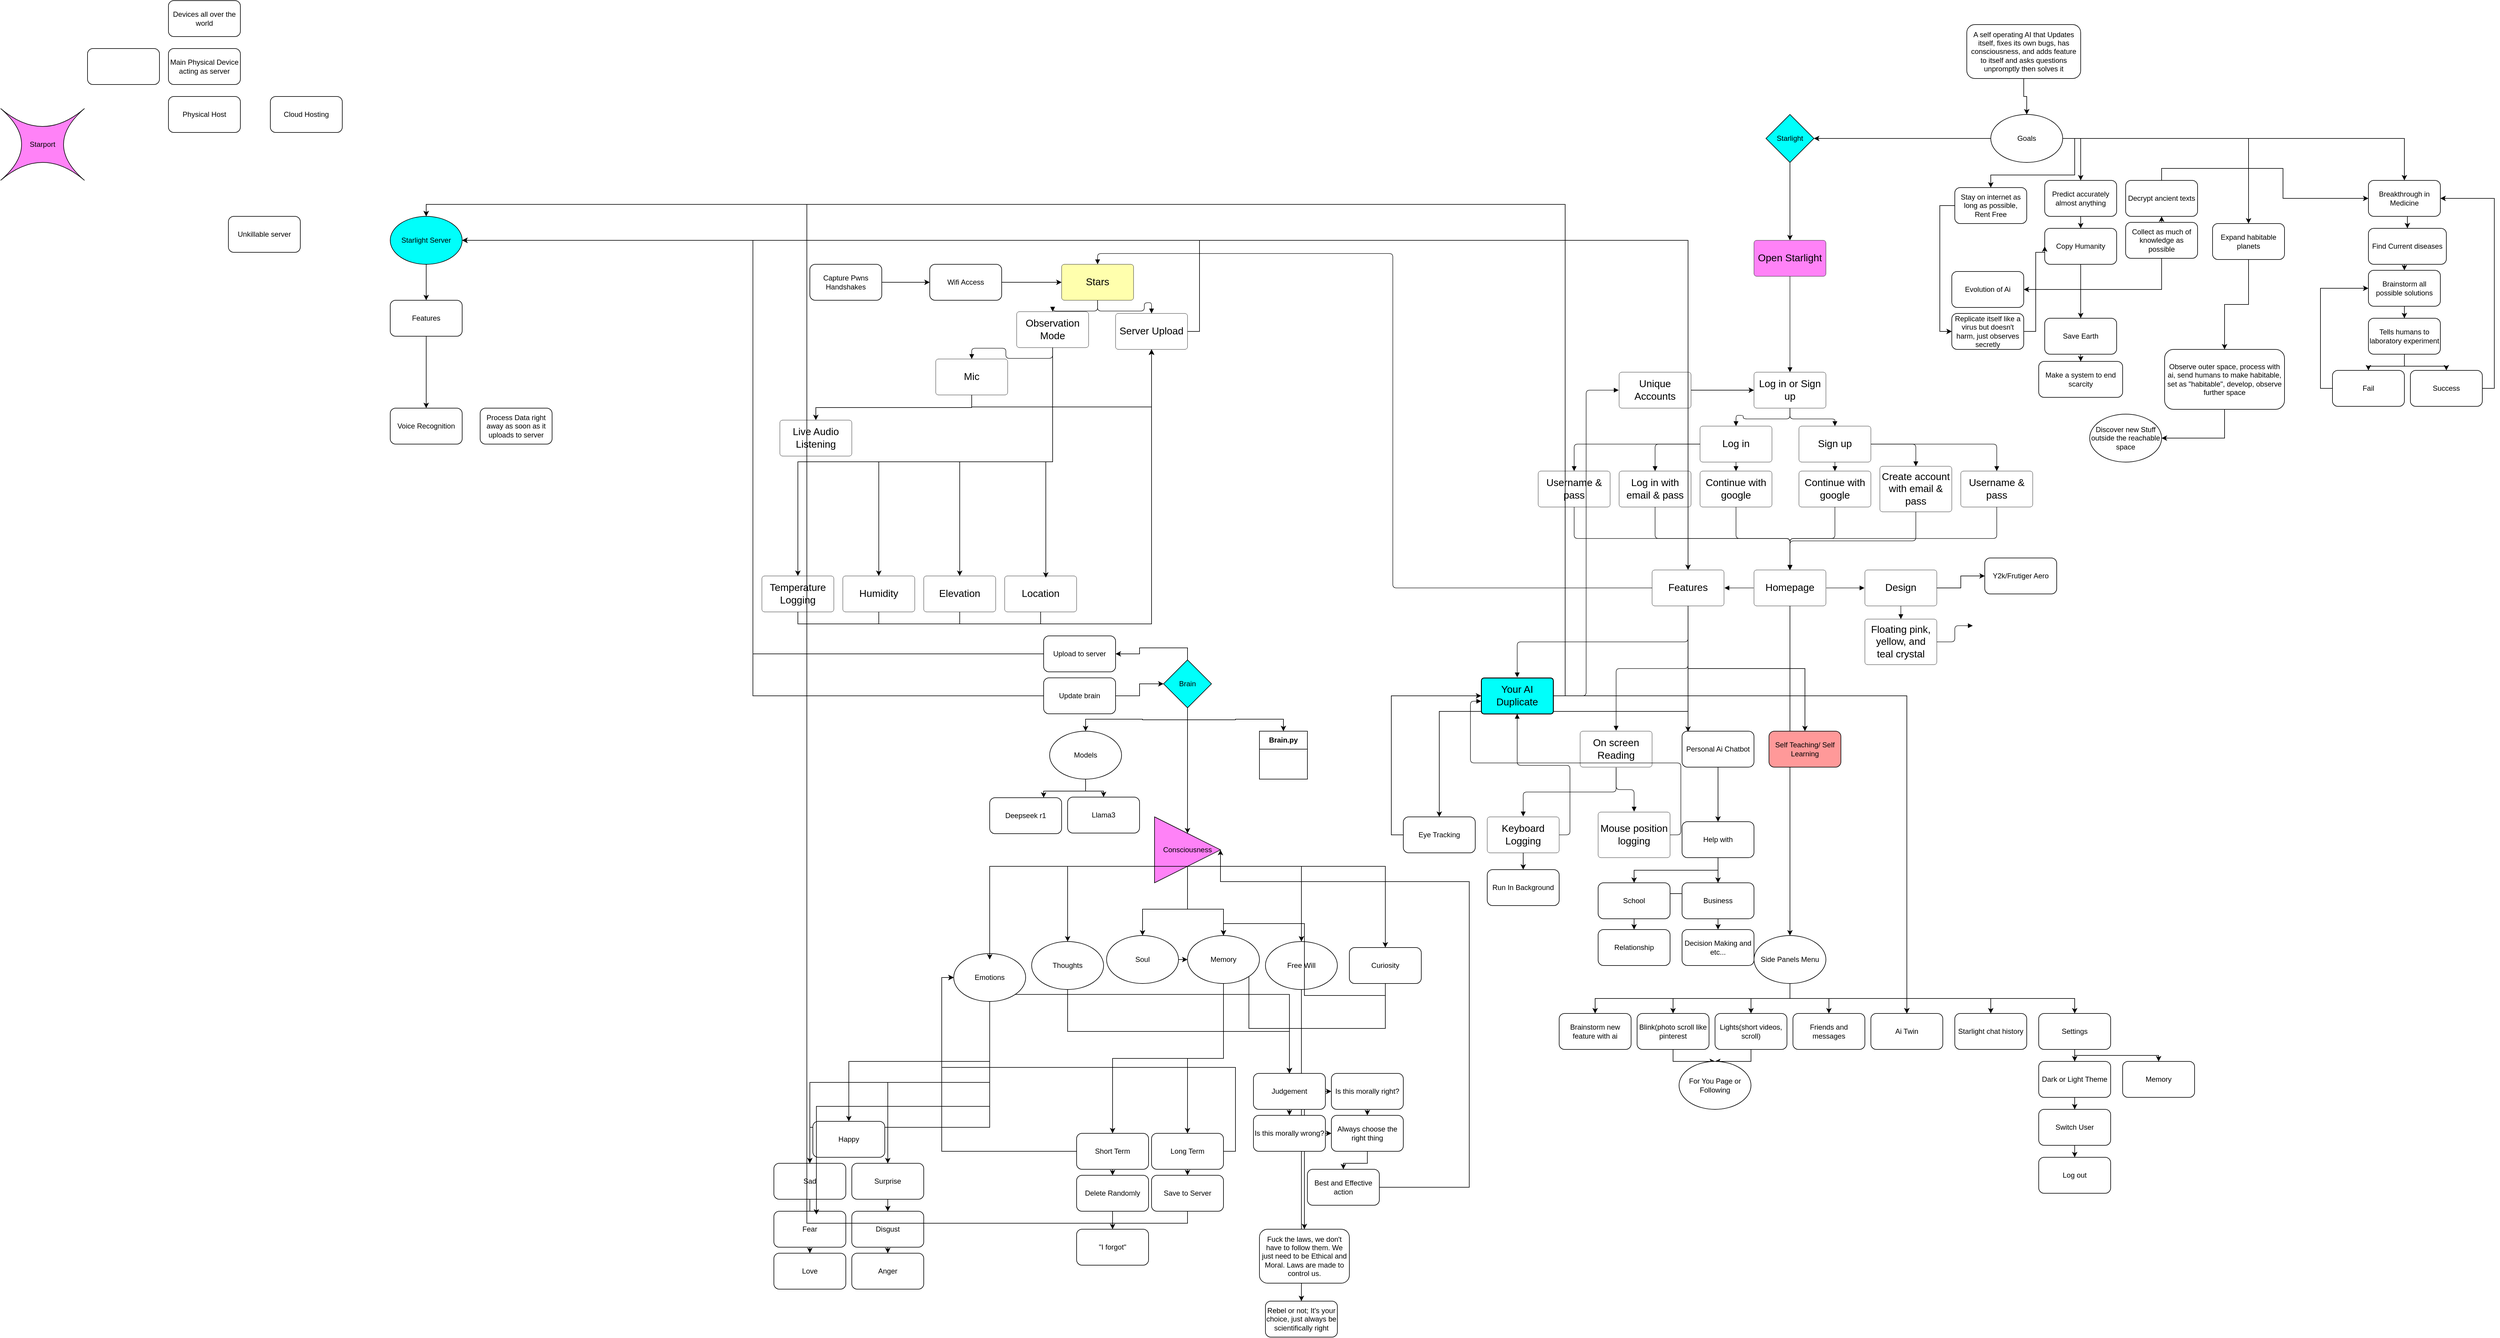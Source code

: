 <mxfile version="26.2.13">
  <diagram name="Page-1" id="CwJgsHFjLdVUsGJhv82a">
    <mxGraphModel dx="4417" dy="1728" grid="1" gridSize="10" guides="1" tooltips="1" connect="1" arrows="1" fold="1" page="1" pageScale="1" pageWidth="850" pageHeight="1100" math="0" shadow="0">
      <root>
        <mxCell id="0" />
        <mxCell id="1" parent="0" />
        <mxCell id="ZhJgSsFKiW_KJ7nUg3D_-2" value="Open Starlight" style="html=1;overflow=block;blockSpacing=1;whiteSpace=wrap;fontSize=16.7;spacing=3.8;strokeOpacity=100;rounded=1;absoluteArcSize=1;arcSize=9;strokeWidth=NaN;lucidId=8Yr.N6paqiwt;fillColor=#FF82F7;" vertex="1" parent="1">
          <mxGeometry x="-195" y="-130" width="120" height="60" as="geometry" />
        </mxCell>
        <mxCell id="ZhJgSsFKiW_KJ7nUg3D_-3" value="Log in or Sign up" style="html=1;overflow=block;blockSpacing=1;whiteSpace=wrap;fontSize=16.7;spacing=3.8;strokeOpacity=100;rounded=1;absoluteArcSize=1;arcSize=9;strokeWidth=NaN;lucidId=mZr.YkDPpje3;" vertex="1" parent="1">
          <mxGeometry x="-195" y="90" width="120" height="60" as="geometry" />
        </mxCell>
        <mxCell id="ZhJgSsFKiW_KJ7nUg3D_-4" value="Log in" style="html=1;overflow=block;blockSpacing=1;whiteSpace=wrap;fontSize=16.7;spacing=3.8;strokeOpacity=100;rounded=1;absoluteArcSize=1;arcSize=9;strokeWidth=NaN;lucidId=AZr.5KdVcYWQ;" vertex="1" parent="1">
          <mxGeometry x="-285" y="180" width="120" height="60" as="geometry" />
        </mxCell>
        <mxCell id="ZhJgSsFKiW_KJ7nUg3D_-5" value="Sign up" style="html=1;overflow=block;blockSpacing=1;whiteSpace=wrap;fontSize=16.7;spacing=3.8;strokeOpacity=100;rounded=1;absoluteArcSize=1;arcSize=9;strokeWidth=NaN;lucidId=CZr.ph82YtXj;" vertex="1" parent="1">
          <mxGeometry x="-120" y="180" width="120" height="60" as="geometry" />
        </mxCell>
        <mxCell id="ZhJgSsFKiW_KJ7nUg3D_-6" value="Continue with google" style="html=1;overflow=block;blockSpacing=1;whiteSpace=wrap;fontSize=16.7;spacing=3.8;strokeOpacity=100;rounded=1;absoluteArcSize=1;arcSize=9;strokeWidth=NaN;lucidId=5Zr._5xbKj4D;" vertex="1" parent="1">
          <mxGeometry x="-285" y="255" width="120" height="60" as="geometry" />
        </mxCell>
        <mxCell id="ZhJgSsFKiW_KJ7nUg3D_-7" value="Continue with google" style="html=1;overflow=block;blockSpacing=1;whiteSpace=wrap;fontSize=16.7;spacing=3.8;strokeOpacity=100;rounded=1;absoluteArcSize=1;arcSize=9;strokeWidth=NaN;lucidId=-Zr.tMvXOSx0;" vertex="1" parent="1">
          <mxGeometry x="-120" y="255" width="120" height="60" as="geometry" />
        </mxCell>
        <mxCell id="ZhJgSsFKiW_KJ7nUg3D_-8" value="Create account with email &amp; pass" style="html=1;overflow=block;blockSpacing=1;whiteSpace=wrap;fontSize=16.7;spacing=3.8;strokeOpacity=100;rounded=1;absoluteArcSize=1;arcSize=9;strokeWidth=NaN;lucidId=d0r.P-DTl7vA;" vertex="1" parent="1">
          <mxGeometry x="15" y="247" width="120" height="76" as="geometry" />
        </mxCell>
        <mxCell id="ZhJgSsFKiW_KJ7nUg3D_-9" value="Log in with email &amp; pass" style="html=1;overflow=block;blockSpacing=1;whiteSpace=wrap;fontSize=16.7;spacing=3.8;strokeOpacity=100;rounded=1;absoluteArcSize=1;arcSize=9;strokeWidth=NaN;lucidId=i0r.D65zIEHH;" vertex="1" parent="1">
          <mxGeometry x="-420" y="255" width="120" height="60" as="geometry" />
        </mxCell>
        <mxCell id="ZhJgSsFKiW_KJ7nUg3D_-10" value="Username &amp; pass" style="html=1;overflow=block;blockSpacing=1;whiteSpace=wrap;fontSize=16.7;spacing=3.8;strokeOpacity=100;rounded=1;absoluteArcSize=1;arcSize=9;strokeWidth=NaN;lucidId=80r.AD4x0.C4;" vertex="1" parent="1">
          <mxGeometry x="150" y="255" width="120" height="60" as="geometry" />
        </mxCell>
        <mxCell id="ZhJgSsFKiW_KJ7nUg3D_-11" value="Username &amp; pass" style="html=1;overflow=block;blockSpacing=1;whiteSpace=wrap;fontSize=16.7;spacing=3.8;strokeOpacity=100;rounded=1;absoluteArcSize=1;arcSize=9;strokeWidth=NaN;lucidId=c1r.usy55AvC;" vertex="1" parent="1">
          <mxGeometry x="-555" y="255" width="120" height="60" as="geometry" />
        </mxCell>
        <mxCell id="ZhJgSsFKiW_KJ7nUg3D_-12" value="" style="html=1;jettySize=18;whiteSpace=wrap;fontSize=13;strokeOpacity=100;strokeWidth=0.8;rounded=1;arcSize=12;edgeStyle=orthogonalEdgeStyle;startArrow=none;endArrow=block;endFill=1;exitX=0.5;exitY=1;exitPerimeter=0;entryX=0.5;entryY=0;entryPerimeter=0;lucidId=E2r.KWUuNpV2;" edge="1" parent="1" source="ZhJgSsFKiW_KJ7nUg3D_-2" target="ZhJgSsFKiW_KJ7nUg3D_-3">
          <mxGeometry width="100" height="100" relative="1" as="geometry">
            <Array as="points" />
          </mxGeometry>
        </mxCell>
        <mxCell id="ZhJgSsFKiW_KJ7nUg3D_-13" value="" style="html=1;jettySize=18;whiteSpace=wrap;fontSize=13;strokeOpacity=100;strokeWidth=0.8;rounded=1;arcSize=12;edgeStyle=orthogonalEdgeStyle;startArrow=none;endArrow=block;endFill=1;exitX=0.5;exitY=1;exitPerimeter=0;entryX=0.5;entryY=0;entryPerimeter=0;lucidId=02r.vJUuN4pX;" edge="1" parent="1" source="ZhJgSsFKiW_KJ7nUg3D_-3" target="ZhJgSsFKiW_KJ7nUg3D_-5">
          <mxGeometry width="100" height="100" relative="1" as="geometry">
            <Array as="points" />
          </mxGeometry>
        </mxCell>
        <mxCell id="ZhJgSsFKiW_KJ7nUg3D_-14" value="" style="html=1;jettySize=18;whiteSpace=wrap;fontSize=13;strokeOpacity=100;strokeWidth=0.8;rounded=1;arcSize=12;edgeStyle=orthogonalEdgeStyle;startArrow=none;endArrow=block;endFill=1;exitX=0.5;exitY=1;exitPerimeter=0;entryX=0.5;entryY=0;entryPerimeter=0;lucidId=72r.O89L_K84;" edge="1" parent="1" source="ZhJgSsFKiW_KJ7nUg3D_-3" target="ZhJgSsFKiW_KJ7nUg3D_-4">
          <mxGeometry width="100" height="100" relative="1" as="geometry">
            <Array as="points" />
          </mxGeometry>
        </mxCell>
        <mxCell id="ZhJgSsFKiW_KJ7nUg3D_-15" value="" style="html=1;jettySize=18;whiteSpace=wrap;fontSize=13;strokeOpacity=100;strokeWidth=0.8;rounded=1;arcSize=12;edgeStyle=orthogonalEdgeStyle;startArrow=none;endArrow=block;endFill=1;exitX=0.5;exitY=1;exitPerimeter=0;entryX=0.5;entryY=0;entryPerimeter=0;lucidId=a3r.cBqFPZu~;" edge="1" parent="1" source="ZhJgSsFKiW_KJ7nUg3D_-4" target="ZhJgSsFKiW_KJ7nUg3D_-6">
          <mxGeometry width="100" height="100" relative="1" as="geometry">
            <Array as="points" />
          </mxGeometry>
        </mxCell>
        <mxCell id="ZhJgSsFKiW_KJ7nUg3D_-16" value="" style="html=1;jettySize=18;whiteSpace=wrap;fontSize=13;strokeOpacity=100;strokeWidth=0.8;rounded=1;arcSize=12;edgeStyle=orthogonalEdgeStyle;startArrow=none;endArrow=block;endFill=1;exitX=0.5;exitY=1;exitPerimeter=0;entryX=0.5;entryY=0;entryPerimeter=0;lucidId=d3r.K~Esj8vI;" edge="1" parent="1" source="ZhJgSsFKiW_KJ7nUg3D_-5" target="ZhJgSsFKiW_KJ7nUg3D_-7">
          <mxGeometry width="100" height="100" relative="1" as="geometry">
            <Array as="points" />
          </mxGeometry>
        </mxCell>
        <mxCell id="ZhJgSsFKiW_KJ7nUg3D_-17" value="" style="html=1;jettySize=18;whiteSpace=wrap;fontSize=13;strokeOpacity=100;strokeWidth=0.8;rounded=1;arcSize=12;edgeStyle=orthogonalEdgeStyle;startArrow=none;endArrow=block;endFill=1;exitX=1;exitY=0.5;exitPerimeter=0;entryX=0.5;entryY=0;entryPerimeter=0;lucidId=g3r.V.70R1QK;" edge="1" parent="1" source="ZhJgSsFKiW_KJ7nUg3D_-5" target="ZhJgSsFKiW_KJ7nUg3D_-8">
          <mxGeometry width="100" height="100" relative="1" as="geometry">
            <Array as="points" />
          </mxGeometry>
        </mxCell>
        <mxCell id="ZhJgSsFKiW_KJ7nUg3D_-18" value="" style="html=1;jettySize=18;whiteSpace=wrap;fontSize=13;strokeOpacity=100;strokeWidth=0.8;rounded=1;arcSize=12;edgeStyle=orthogonalEdgeStyle;startArrow=none;endArrow=block;endFill=1;exitX=1;exitY=0.5;exitPerimeter=0;entryX=0.5;entryY=0;entryPerimeter=0;lucidId=o3r.FJRv.Jnu;" edge="1" parent="1" source="ZhJgSsFKiW_KJ7nUg3D_-5" target="ZhJgSsFKiW_KJ7nUg3D_-10">
          <mxGeometry width="100" height="100" relative="1" as="geometry">
            <Array as="points" />
          </mxGeometry>
        </mxCell>
        <mxCell id="ZhJgSsFKiW_KJ7nUg3D_-19" value="" style="html=1;jettySize=18;whiteSpace=wrap;fontSize=13;strokeOpacity=100;strokeWidth=0.8;rounded=1;arcSize=12;edgeStyle=orthogonalEdgeStyle;startArrow=none;endArrow=block;endFill=1;exitX=0;exitY=0.5;exitPerimeter=0;entryX=0.5;entryY=0;entryPerimeter=0;lucidId=w3r.RjUbXwI-;" edge="1" parent="1" source="ZhJgSsFKiW_KJ7nUg3D_-4" target="ZhJgSsFKiW_KJ7nUg3D_-9">
          <mxGeometry width="100" height="100" relative="1" as="geometry">
            <Array as="points" />
          </mxGeometry>
        </mxCell>
        <mxCell id="ZhJgSsFKiW_KJ7nUg3D_-20" value="" style="html=1;jettySize=18;whiteSpace=wrap;fontSize=13;strokeOpacity=100;strokeWidth=0.8;rounded=1;arcSize=12;edgeStyle=orthogonalEdgeStyle;startArrow=none;endArrow=block;endFill=1;exitX=0;exitY=0.5;exitPerimeter=0;entryX=0.5;entryY=0;entryPerimeter=0;lucidId=z3r.2UZ_smaq;" edge="1" parent="1" source="ZhJgSsFKiW_KJ7nUg3D_-4" target="ZhJgSsFKiW_KJ7nUg3D_-11">
          <mxGeometry width="100" height="100" relative="1" as="geometry">
            <Array as="points" />
          </mxGeometry>
        </mxCell>
        <mxCell id="ZhJgSsFKiW_KJ7nUg3D_-171" style="edgeStyle=orthogonalEdgeStyle;rounded=0;orthogonalLoop=1;jettySize=auto;html=1;exitX=0.5;exitY=1;exitDx=0;exitDy=0;" edge="1" parent="1" source="ZhJgSsFKiW_KJ7nUg3D_-21" target="ZhJgSsFKiW_KJ7nUg3D_-170">
          <mxGeometry relative="1" as="geometry" />
        </mxCell>
        <mxCell id="ZhJgSsFKiW_KJ7nUg3D_-21" value="Homepage" style="html=1;overflow=block;blockSpacing=1;whiteSpace=wrap;fontSize=16.7;spacing=3.8;strokeOpacity=100;rounded=1;absoluteArcSize=1;arcSize=9;strokeWidth=NaN;lucidId=M3r.Lungnlsa;" vertex="1" parent="1">
          <mxGeometry x="-195" y="420" width="120" height="60" as="geometry" />
        </mxCell>
        <mxCell id="ZhJgSsFKiW_KJ7nUg3D_-22" value="" style="html=1;jettySize=18;whiteSpace=wrap;fontSize=13;strokeOpacity=100;strokeWidth=0.8;rounded=1;arcSize=12;edgeStyle=orthogonalEdgeStyle;startArrow=none;endArrow=block;endFill=1;exitX=0.5;exitY=1;exitPerimeter=0;entryX=0.5;entryY=0;entryPerimeter=0;lucidId=43r.LO0qyHyg;" edge="1" parent="1" source="ZhJgSsFKiW_KJ7nUg3D_-7" target="ZhJgSsFKiW_KJ7nUg3D_-21">
          <mxGeometry width="100" height="100" relative="1" as="geometry">
            <Array as="points" />
          </mxGeometry>
        </mxCell>
        <mxCell id="ZhJgSsFKiW_KJ7nUg3D_-23" value="" style="html=1;jettySize=18;whiteSpace=wrap;fontSize=13;strokeOpacity=100;strokeWidth=0.8;rounded=1;arcSize=12;edgeStyle=orthogonalEdgeStyle;startArrow=none;endArrow=block;endFill=1;exitX=0.5;exitY=1;exitPerimeter=0;entryX=0.5;entryY=0;entryPerimeter=0;lucidId=83r.3P~gyDVa;" edge="1" parent="1" source="ZhJgSsFKiW_KJ7nUg3D_-8" target="ZhJgSsFKiW_KJ7nUg3D_-21">
          <mxGeometry width="100" height="100" relative="1" as="geometry">
            <Array as="points" />
          </mxGeometry>
        </mxCell>
        <mxCell id="ZhJgSsFKiW_KJ7nUg3D_-24" value="" style="html=1;jettySize=18;whiteSpace=wrap;fontSize=13;strokeOpacity=100;strokeWidth=0.8;rounded=1;arcSize=12;edgeStyle=orthogonalEdgeStyle;startArrow=none;endArrow=block;endFill=1;exitX=0.5;exitY=1;exitPerimeter=0;entryX=0.5;entryY=0;entryPerimeter=0;lucidId=.3r.SZ36Yq2u;" edge="1" parent="1" source="ZhJgSsFKiW_KJ7nUg3D_-10" target="ZhJgSsFKiW_KJ7nUg3D_-21">
          <mxGeometry width="100" height="100" relative="1" as="geometry">
            <Array as="points" />
          </mxGeometry>
        </mxCell>
        <mxCell id="ZhJgSsFKiW_KJ7nUg3D_-25" value="" style="html=1;jettySize=18;whiteSpace=wrap;fontSize=13;strokeOpacity=100;strokeWidth=0.8;rounded=1;arcSize=12;edgeStyle=orthogonalEdgeStyle;startArrow=none;endArrow=block;endFill=1;exitX=0.5;exitY=1;exitPerimeter=0;entryX=0.5;entryY=0;entryPerimeter=0;lucidId=f4r.Jr3H-XQH;" edge="1" parent="1" source="ZhJgSsFKiW_KJ7nUg3D_-6" target="ZhJgSsFKiW_KJ7nUg3D_-21">
          <mxGeometry width="100" height="100" relative="1" as="geometry">
            <Array as="points" />
          </mxGeometry>
        </mxCell>
        <mxCell id="ZhJgSsFKiW_KJ7nUg3D_-26" value="" style="html=1;jettySize=18;whiteSpace=wrap;fontSize=13;strokeOpacity=100;strokeWidth=0.8;rounded=1;arcSize=12;edgeStyle=orthogonalEdgeStyle;startArrow=none;endArrow=block;endFill=1;exitX=0.5;exitY=1;exitPerimeter=0;entryX=0.5;entryY=0;entryPerimeter=0;lucidId=k4r.0NkX~t6t;" edge="1" parent="1" source="ZhJgSsFKiW_KJ7nUg3D_-9" target="ZhJgSsFKiW_KJ7nUg3D_-21">
          <mxGeometry width="100" height="100" relative="1" as="geometry">
            <Array as="points" />
          </mxGeometry>
        </mxCell>
        <mxCell id="ZhJgSsFKiW_KJ7nUg3D_-27" value="" style="html=1;jettySize=18;whiteSpace=wrap;fontSize=13;strokeOpacity=100;strokeWidth=0.8;rounded=1;arcSize=12;edgeStyle=orthogonalEdgeStyle;startArrow=none;endArrow=block;endFill=1;exitX=0.5;exitY=1;exitPerimeter=0;entryX=0.5;entryY=0;entryPerimeter=0;lucidId=q4r.HGM2lWGd;" edge="1" parent="1" source="ZhJgSsFKiW_KJ7nUg3D_-11" target="ZhJgSsFKiW_KJ7nUg3D_-21">
          <mxGeometry width="100" height="100" relative="1" as="geometry">
            <Array as="points" />
          </mxGeometry>
        </mxCell>
        <mxCell id="ZhJgSsFKiW_KJ7nUg3D_-187" style="edgeStyle=orthogonalEdgeStyle;rounded=0;orthogonalLoop=1;jettySize=auto;html=1;exitX=1;exitY=0.5;exitDx=0;exitDy=0;" edge="1" parent="1" source="ZhJgSsFKiW_KJ7nUg3D_-28" target="ZhJgSsFKiW_KJ7nUg3D_-185">
          <mxGeometry relative="1" as="geometry" />
        </mxCell>
        <mxCell id="ZhJgSsFKiW_KJ7nUg3D_-28" value="Design" style="html=1;overflow=block;blockSpacing=1;whiteSpace=wrap;fontSize=16.7;spacing=3.8;strokeOpacity=100;rounded=1;absoluteArcSize=1;arcSize=9;strokeWidth=NaN;lucidId=O4r.A2zRXuP1;" vertex="1" parent="1">
          <mxGeometry x="-10" y="420" width="120" height="60" as="geometry" />
        </mxCell>
        <mxCell id="ZhJgSsFKiW_KJ7nUg3D_-165" style="edgeStyle=orthogonalEdgeStyle;rounded=0;orthogonalLoop=1;jettySize=auto;html=1;exitX=0.5;exitY=1;exitDx=0;exitDy=0;" edge="1" parent="1" source="ZhJgSsFKiW_KJ7nUg3D_-29" target="ZhJgSsFKiW_KJ7nUg3D_-164">
          <mxGeometry relative="1" as="geometry" />
        </mxCell>
        <mxCell id="ZhJgSsFKiW_KJ7nUg3D_-169" style="edgeStyle=orthogonalEdgeStyle;rounded=0;orthogonalLoop=1;jettySize=auto;html=1;exitX=0.5;exitY=1;exitDx=0;exitDy=0;" edge="1" parent="1" source="ZhJgSsFKiW_KJ7nUg3D_-29" target="ZhJgSsFKiW_KJ7nUg3D_-88">
          <mxGeometry relative="1" as="geometry" />
        </mxCell>
        <mxCell id="ZhJgSsFKiW_KJ7nUg3D_-29" value="Features" style="html=1;overflow=block;blockSpacing=1;whiteSpace=wrap;fontSize=16.7;spacing=3.8;strokeOpacity=100;rounded=1;absoluteArcSize=1;arcSize=9;strokeWidth=NaN;lucidId=e5r.yDB6r1Se;" vertex="1" parent="1">
          <mxGeometry x="-365" y="420" width="120" height="60" as="geometry" />
        </mxCell>
        <mxCell id="ZhJgSsFKiW_KJ7nUg3D_-30" value="" style="html=1;jettySize=18;whiteSpace=wrap;fontSize=13;strokeOpacity=100;strokeWidth=0.8;rounded=1;arcSize=12;edgeStyle=orthogonalEdgeStyle;startArrow=none;endArrow=block;endFill=1;exitX=1.006;exitY=0.5;exitPerimeter=0;entryX=-0.006;entryY=0.5;entryPerimeter=0;lucidId=r5r.PqObfUYs;" edge="1" parent="1" source="ZhJgSsFKiW_KJ7nUg3D_-21" target="ZhJgSsFKiW_KJ7nUg3D_-28">
          <mxGeometry width="100" height="100" relative="1" as="geometry">
            <Array as="points" />
          </mxGeometry>
        </mxCell>
        <mxCell id="ZhJgSsFKiW_KJ7nUg3D_-31" value="" style="html=1;jettySize=18;whiteSpace=wrap;fontSize=13;strokeOpacity=100;strokeWidth=0.8;rounded=1;arcSize=12;edgeStyle=orthogonalEdgeStyle;startArrow=none;endArrow=block;endFill=1;exitX=-0.006;exitY=0.5;exitPerimeter=0;entryX=1.006;entryY=0.5;entryPerimeter=0;lucidId=D5r.3NtEU8dy;" edge="1" parent="1" source="ZhJgSsFKiW_KJ7nUg3D_-21" target="ZhJgSsFKiW_KJ7nUg3D_-29">
          <mxGeometry width="100" height="100" relative="1" as="geometry">
            <Array as="points" />
          </mxGeometry>
        </mxCell>
        <mxCell id="ZhJgSsFKiW_KJ7nUg3D_-32" value="Floating pink, yellow, and teal crystal" style="html=1;overflow=block;blockSpacing=1;whiteSpace=wrap;fontSize=16.7;spacing=3.8;strokeOpacity=100;rounded=1;absoluteArcSize=1;arcSize=9;strokeWidth=NaN;lucidId=66r.K5CRntfq;" vertex="1" parent="1">
          <mxGeometry x="-10" y="502" width="120" height="76" as="geometry" />
        </mxCell>
        <mxCell id="ZhJgSsFKiW_KJ7nUg3D_-33" value="" style="html=1;jettySize=18;whiteSpace=wrap;fontSize=13;strokeOpacity=100;strokeWidth=0.8;rounded=1;arcSize=12;edgeStyle=orthogonalEdgeStyle;startArrow=none;endArrow=block;endFill=1;exitX=0.5;exitY=1;exitPerimeter=0;entryX=0.5;entryY=0;entryPerimeter=0;lucidId=z7r.fEPvPH~0;" edge="1" parent="1" source="ZhJgSsFKiW_KJ7nUg3D_-28" target="ZhJgSsFKiW_KJ7nUg3D_-32">
          <mxGeometry width="100" height="100" relative="1" as="geometry">
            <Array as="points" />
          </mxGeometry>
        </mxCell>
        <mxCell id="ZhJgSsFKiW_KJ7nUg3D_-34" value="" style="html=1;overflow=block;blockSpacing=1;whiteSpace=wrap;shape=image;fontSize=13;spacing=0;strokeOpacity=100;rounded=1;absoluteArcSize=1;arcSize=9;strokeWidth=0;image=https://images.lucid.app/images/8c98d927-d123-455c-9840-f5d52f04698b/content;imageAspect=0;lucidId=87r.VvQr.~jH;" vertex="1" parent="1">
          <mxGeometry x="170" y="448" width="130" height="130" as="geometry" />
        </mxCell>
        <mxCell id="ZhJgSsFKiW_KJ7nUg3D_-35" value="" style="html=1;jettySize=18;whiteSpace=wrap;fontSize=13;strokeOpacity=100;strokeWidth=0.8;rounded=1;arcSize=12;edgeStyle=orthogonalEdgeStyle;startArrow=none;endArrow=block;endFill=1;exitX=1;exitY=0.5;exitPerimeter=0;entryX=0;entryY=0.5;entryPerimeter=0;lucidId=k8r.l0ETUHK4;" edge="1" parent="1" source="ZhJgSsFKiW_KJ7nUg3D_-32" target="ZhJgSsFKiW_KJ7nUg3D_-34">
          <mxGeometry width="100" height="100" relative="1" as="geometry">
            <Array as="points" />
          </mxGeometry>
        </mxCell>
        <mxCell id="ZhJgSsFKiW_KJ7nUg3D_-79" style="edgeStyle=orthogonalEdgeStyle;rounded=0;orthogonalLoop=1;jettySize=auto;html=1;exitX=1;exitY=0.5;exitDx=0;exitDy=0;entryX=0.5;entryY=0;entryDx=0;entryDy=0;" edge="1" parent="1" source="ZhJgSsFKiW_KJ7nUg3D_-36" target="ZhJgSsFKiW_KJ7nUg3D_-77">
          <mxGeometry relative="1" as="geometry" />
        </mxCell>
        <mxCell id="ZhJgSsFKiW_KJ7nUg3D_-184" style="edgeStyle=orthogonalEdgeStyle;rounded=0;orthogonalLoop=1;jettySize=auto;html=1;exitX=1;exitY=0.5;exitDx=0;exitDy=0;entryX=0.5;entryY=0;entryDx=0;entryDy=0;" edge="1" parent="1" source="ZhJgSsFKiW_KJ7nUg3D_-36" target="ZhJgSsFKiW_KJ7nUg3D_-175">
          <mxGeometry relative="1" as="geometry" />
        </mxCell>
        <mxCell id="ZhJgSsFKiW_KJ7nUg3D_-36" value="Your AI Duplicate" style="html=1;overflow=block;blockSpacing=1;whiteSpace=wrap;fontSize=16.7;spacing=3.8;strokeOpacity=100;fillOpacity=100;rounded=1;absoluteArcSize=1;arcSize=9;strokeWidth=1.5;lucidId=w8r.vIwHxzrs;fillColor=light-dark(#00FFFB,#EDEDED);" vertex="1" parent="1">
          <mxGeometry x="-650" y="600" width="120" height="60" as="geometry" />
        </mxCell>
        <mxCell id="ZhJgSsFKiW_KJ7nUg3D_-37" value="" style="html=1;jettySize=18;whiteSpace=wrap;fontSize=13;strokeOpacity=100;strokeWidth=0.8;rounded=1;arcSize=12;edgeStyle=orthogonalEdgeStyle;startArrow=none;endArrow=block;endFill=1;exitX=0.5;exitY=1.013;exitPerimeter=0;entryX=0.5;entryY=-0.013;entryPerimeter=0;lucidId=58r.6LpceAc~;" edge="1" parent="1" source="ZhJgSsFKiW_KJ7nUg3D_-29" target="ZhJgSsFKiW_KJ7nUg3D_-36">
          <mxGeometry width="100" height="100" relative="1" as="geometry">
            <Array as="points" />
          </mxGeometry>
        </mxCell>
        <mxCell id="ZhJgSsFKiW_KJ7nUg3D_-85" style="edgeStyle=orthogonalEdgeStyle;rounded=0;orthogonalLoop=1;jettySize=auto;html=1;exitX=1;exitY=0.5;exitDx=0;exitDy=0;entryX=0;entryY=0.5;entryDx=0;entryDy=0;" edge="1" parent="1" source="ZhJgSsFKiW_KJ7nUg3D_-38" target="ZhJgSsFKiW_KJ7nUg3D_-3">
          <mxGeometry relative="1" as="geometry" />
        </mxCell>
        <mxCell id="ZhJgSsFKiW_KJ7nUg3D_-38" value="Unique Accounts" style="html=1;overflow=block;blockSpacing=1;whiteSpace=wrap;fontSize=16.7;spacing=3.8;strokeOpacity=100;rounded=1;absoluteArcSize=1;arcSize=9;strokeWidth=NaN;lucidId=u9r.ndrqbI9W;" vertex="1" parent="1">
          <mxGeometry x="-420" y="90" width="120" height="60" as="geometry" />
        </mxCell>
        <mxCell id="ZhJgSsFKiW_KJ7nUg3D_-39" value="" style="html=1;jettySize=18;whiteSpace=wrap;fontSize=13;strokeOpacity=100;strokeWidth=0.8;rounded=1;arcSize=12;edgeStyle=orthogonalEdgeStyle;startArrow=none;endArrow=block;endFill=1;exitX=1.006;exitY=0.5;exitPerimeter=0;entryX=-0.006;entryY=0.5;entryPerimeter=0;lucidId=M9r.GPMZwATz;" edge="1" parent="1" source="ZhJgSsFKiW_KJ7nUg3D_-36" target="ZhJgSsFKiW_KJ7nUg3D_-38">
          <mxGeometry width="100" height="100" relative="1" as="geometry">
            <Array as="points" />
          </mxGeometry>
        </mxCell>
        <mxCell id="ZhJgSsFKiW_KJ7nUg3D_-41" value="On screen Reading" style="html=1;overflow=block;blockSpacing=1;whiteSpace=wrap;fontSize=16.7;spacing=3.8;strokeOpacity=100;rounded=1;absoluteArcSize=1;arcSize=9;strokeWidth=NaN;lucidId=g-r._Ewaite.;" vertex="1" parent="1">
          <mxGeometry x="-485" y="689" width="120" height="60" as="geometry" />
        </mxCell>
        <mxCell id="ZhJgSsFKiW_KJ7nUg3D_-42" value="" style="html=1;jettySize=18;whiteSpace=wrap;fontSize=13;strokeOpacity=100;strokeWidth=0.8;rounded=1;arcSize=12;edgeStyle=orthogonalEdgeStyle;startArrow=none;endArrow=block;endFill=1;exitX=0.5;exitY=1.013;exitPerimeter=0;entryX=0.5;entryY=-0.013;entryPerimeter=0;lucidId=q-r.rpWUjY8F;" edge="1" parent="1" source="ZhJgSsFKiW_KJ7nUg3D_-29" target="ZhJgSsFKiW_KJ7nUg3D_-41">
          <mxGeometry width="100" height="100" relative="1" as="geometry">
            <Array as="points" />
          </mxGeometry>
        </mxCell>
        <mxCell id="ZhJgSsFKiW_KJ7nUg3D_-179" style="edgeStyle=orthogonalEdgeStyle;rounded=0;orthogonalLoop=1;jettySize=auto;html=1;exitX=0.5;exitY=1;exitDx=0;exitDy=0;entryX=0.5;entryY=0;entryDx=0;entryDy=0;" edge="1" parent="1" source="ZhJgSsFKiW_KJ7nUg3D_-43" target="ZhJgSsFKiW_KJ7nUg3D_-178">
          <mxGeometry relative="1" as="geometry" />
        </mxCell>
        <mxCell id="ZhJgSsFKiW_KJ7nUg3D_-43" value="Keyboard Logging" style="html=1;overflow=block;blockSpacing=1;whiteSpace=wrap;fontSize=16.7;spacing=3.8;strokeOpacity=100;rounded=1;absoluteArcSize=1;arcSize=9;strokeWidth=NaN;lucidId=G-r.tUYb5rVQ;" vertex="1" parent="1">
          <mxGeometry x="-640" y="832" width="120" height="60" as="geometry" />
        </mxCell>
        <mxCell id="ZhJgSsFKiW_KJ7nUg3D_-44" value="" style="html=1;jettySize=18;whiteSpace=wrap;fontSize=13;strokeOpacity=100;strokeWidth=0.8;rounded=1;arcSize=12;edgeStyle=orthogonalEdgeStyle;startArrow=none;endArrow=block;endFill=1;exitX=0.5;exitY=1.013;exitPerimeter=0;entryX=0.5;entryY=-0.013;entryPerimeter=0;lucidId=U-r.qXrmZ85Y;" edge="1" parent="1" source="ZhJgSsFKiW_KJ7nUg3D_-41" target="ZhJgSsFKiW_KJ7nUg3D_-43">
          <mxGeometry width="100" height="100" relative="1" as="geometry">
            <Array as="points" />
          </mxGeometry>
        </mxCell>
        <mxCell id="ZhJgSsFKiW_KJ7nUg3D_-45" value="Mouse position logging" style="html=1;overflow=block;blockSpacing=1;whiteSpace=wrap;fontSize=16.7;spacing=3.8;strokeOpacity=100;rounded=1;absoluteArcSize=1;arcSize=9;strokeWidth=NaN;lucidId=2-r.qW-wwTUj;" vertex="1" parent="1">
          <mxGeometry x="-455" y="824" width="120" height="76" as="geometry" />
        </mxCell>
        <mxCell id="ZhJgSsFKiW_KJ7nUg3D_-46" value="" style="html=1;jettySize=18;whiteSpace=wrap;fontSize=13;strokeOpacity=100;strokeWidth=0.8;rounded=1;arcSize=12;edgeStyle=orthogonalEdgeStyle;startArrow=none;endArrow=block;endFill=1;exitX=0.5;exitY=1.013;exitPerimeter=0;entryX=0.5;entryY=-0.01;entryPerimeter=0;lucidId=h.r.sDp8y9gp;" edge="1" parent="1" source="ZhJgSsFKiW_KJ7nUg3D_-41" target="ZhJgSsFKiW_KJ7nUg3D_-45">
          <mxGeometry width="100" height="100" relative="1" as="geometry">
            <Array as="points" />
          </mxGeometry>
        </mxCell>
        <mxCell id="ZhJgSsFKiW_KJ7nUg3D_-47" value="" style="html=1;jettySize=18;whiteSpace=wrap;fontSize=13;strokeOpacity=100;strokeWidth=0.8;rounded=1;arcSize=12;edgeStyle=orthogonalEdgeStyle;startArrow=none;endArrow=block;endFill=1;exitX=1;exitY=0.5;exitPerimeter=0;entryX=0;entryY=0.65;entryPerimeter=0;lucidId=~.r.Q_mXtyZH;" edge="1" parent="1" source="ZhJgSsFKiW_KJ7nUg3D_-45" target="ZhJgSsFKiW_KJ7nUg3D_-36">
          <mxGeometry width="100" height="100" relative="1" as="geometry">
            <Array as="points" />
          </mxGeometry>
        </mxCell>
        <mxCell id="ZhJgSsFKiW_KJ7nUg3D_-48" value="" style="html=1;jettySize=18;whiteSpace=wrap;fontSize=13;strokeOpacity=100;strokeWidth=0.8;rounded=1;arcSize=12;edgeStyle=orthogonalEdgeStyle;startArrow=none;endArrow=block;endFill=1;exitX=1;exitY=0.5;exitPerimeter=0;lucidId=f~r.dWFP0u_n;" edge="1" parent="1" source="ZhJgSsFKiW_KJ7nUg3D_-43" target="ZhJgSsFKiW_KJ7nUg3D_-36">
          <mxGeometry width="100" height="100" relative="1" as="geometry">
            <Array as="points" />
            <mxPoint x="-305" y="710" as="targetPoint" />
          </mxGeometry>
        </mxCell>
        <mxCell id="ZhJgSsFKiW_KJ7nUg3D_-49" value="Stars" style="html=1;overflow=block;blockSpacing=1;whiteSpace=wrap;fontSize=16.7;spacing=3.8;strokeOpacity=100;rounded=1;absoluteArcSize=1;arcSize=9;strokeWidth=NaN;lucidId=sbs.VtsCT.Hn;fillColor=#FFFFAD;" vertex="1" parent="1">
          <mxGeometry x="-1350" y="-90" width="120" height="60" as="geometry" />
        </mxCell>
        <mxCell id="ZhJgSsFKiW_KJ7nUg3D_-50" value="" style="html=1;jettySize=18;whiteSpace=wrap;fontSize=13;strokeOpacity=100;strokeWidth=0.8;rounded=1;arcSize=12;edgeStyle=orthogonalEdgeStyle;startArrow=none;endArrow=block;endFill=1;exitX=0;exitY=0.5;exitPerimeter=0;entryX=0.5;entryY=0;entryPerimeter=0;lucidId=ncs.vaE24VzP;" edge="1" parent="1" source="ZhJgSsFKiW_KJ7nUg3D_-29" target="ZhJgSsFKiW_KJ7nUg3D_-49">
          <mxGeometry width="100" height="100" relative="1" as="geometry">
            <Array as="points" />
          </mxGeometry>
        </mxCell>
        <mxCell id="ZhJgSsFKiW_KJ7nUg3D_-51" value="Live Audio Listening" style="html=1;overflow=block;blockSpacing=1;whiteSpace=wrap;fontSize=16.7;spacing=3.8;strokeOpacity=100;rounded=1;absoluteArcSize=1;arcSize=9;strokeWidth=NaN;lucidId=tcs.ftObv.gs;" vertex="1" parent="1">
          <mxGeometry x="-1820" y="170" width="120" height="60" as="geometry" />
        </mxCell>
        <mxCell id="ZhJgSsFKiW_KJ7nUg3D_-63" style="edgeStyle=orthogonalEdgeStyle;rounded=0;orthogonalLoop=1;jettySize=auto;html=1;exitX=0.5;exitY=1;exitDx=0;exitDy=0;entryX=0.5;entryY=0;entryDx=0;entryDy=0;" edge="1" parent="1" source="ZhJgSsFKiW_KJ7nUg3D_-52" target="ZhJgSsFKiW_KJ7nUg3D_-51">
          <mxGeometry relative="1" as="geometry" />
        </mxCell>
        <mxCell id="ZhJgSsFKiW_KJ7nUg3D_-71" style="edgeStyle=orthogonalEdgeStyle;rounded=0;orthogonalLoop=1;jettySize=auto;html=1;exitX=0.5;exitY=1;exitDx=0;exitDy=0;entryX=0.5;entryY=1;entryDx=0;entryDy=0;" edge="1" parent="1" source="ZhJgSsFKiW_KJ7nUg3D_-52" target="ZhJgSsFKiW_KJ7nUg3D_-55">
          <mxGeometry relative="1" as="geometry" />
        </mxCell>
        <mxCell id="ZhJgSsFKiW_KJ7nUg3D_-52" value="Mic" style="html=1;overflow=block;blockSpacing=1;whiteSpace=wrap;fontSize=16.7;spacing=3.8;strokeOpacity=100;rounded=1;absoluteArcSize=1;arcSize=9;strokeWidth=NaN;lucidId=Scs.uPbKRGcg;" vertex="1" parent="1">
          <mxGeometry x="-1560" y="68" width="120" height="60" as="geometry" />
        </mxCell>
        <mxCell id="ZhJgSsFKiW_KJ7nUg3D_-75" style="edgeStyle=orthogonalEdgeStyle;rounded=0;orthogonalLoop=1;jettySize=auto;html=1;exitX=0.5;exitY=1;exitDx=0;exitDy=0;entryX=0.5;entryY=1;entryDx=0;entryDy=0;" edge="1" parent="1" source="ZhJgSsFKiW_KJ7nUg3D_-53" target="ZhJgSsFKiW_KJ7nUg3D_-55">
          <mxGeometry relative="1" as="geometry">
            <mxPoint x="-1230" y="60" as="targetPoint" />
          </mxGeometry>
        </mxCell>
        <mxCell id="ZhJgSsFKiW_KJ7nUg3D_-53" value="Temperature Logging" style="html=1;overflow=block;blockSpacing=1;whiteSpace=wrap;fontSize=16.7;spacing=3.8;strokeOpacity=100;rounded=1;absoluteArcSize=1;arcSize=9;strokeWidth=NaN;lucidId=0cs.7Zl-fodu;" vertex="1" parent="1">
          <mxGeometry x="-1850" y="430" width="120" height="60" as="geometry" />
        </mxCell>
        <mxCell id="ZhJgSsFKiW_KJ7nUg3D_-64" style="edgeStyle=orthogonalEdgeStyle;rounded=0;orthogonalLoop=1;jettySize=auto;html=1;exitX=0.5;exitY=1;exitDx=0;exitDy=0;entryX=0.5;entryY=0;entryDx=0;entryDy=0;" edge="1" parent="1" source="ZhJgSsFKiW_KJ7nUg3D_-54" target="ZhJgSsFKiW_KJ7nUg3D_-53">
          <mxGeometry relative="1" as="geometry" />
        </mxCell>
        <mxCell id="ZhJgSsFKiW_KJ7nUg3D_-65" style="edgeStyle=orthogonalEdgeStyle;rounded=0;orthogonalLoop=1;jettySize=auto;html=1;exitX=0.5;exitY=1;exitDx=0;exitDy=0;entryX=0.5;entryY=0;entryDx=0;entryDy=0;" edge="1" parent="1" source="ZhJgSsFKiW_KJ7nUg3D_-54" target="ZhJgSsFKiW_KJ7nUg3D_-59">
          <mxGeometry relative="1" as="geometry" />
        </mxCell>
        <mxCell id="ZhJgSsFKiW_KJ7nUg3D_-66" style="edgeStyle=orthogonalEdgeStyle;rounded=0;orthogonalLoop=1;jettySize=auto;html=1;exitX=0.5;exitY=1;exitDx=0;exitDy=0;entryX=0.5;entryY=0;entryDx=0;entryDy=0;" edge="1" parent="1" source="ZhJgSsFKiW_KJ7nUg3D_-54" target="ZhJgSsFKiW_KJ7nUg3D_-60">
          <mxGeometry relative="1" as="geometry" />
        </mxCell>
        <mxCell id="ZhJgSsFKiW_KJ7nUg3D_-54" value="Observation Mode" style="html=1;overflow=block;blockSpacing=1;whiteSpace=wrap;fontSize=16.7;spacing=3.8;strokeOpacity=100;rounded=1;absoluteArcSize=1;arcSize=9;strokeWidth=NaN;lucidId=ods.2cwcyVEZ;" vertex="1" parent="1">
          <mxGeometry x="-1425" y="-11" width="120" height="60" as="geometry" />
        </mxCell>
        <mxCell id="ZhJgSsFKiW_KJ7nUg3D_-213" style="edgeStyle=orthogonalEdgeStyle;rounded=0;orthogonalLoop=1;jettySize=auto;html=1;exitX=1;exitY=0.5;exitDx=0;exitDy=0;entryX=1;entryY=0.5;entryDx=0;entryDy=0;" edge="1" parent="1" source="ZhJgSsFKiW_KJ7nUg3D_-55" target="ZhJgSsFKiW_KJ7nUg3D_-77">
          <mxGeometry relative="1" as="geometry" />
        </mxCell>
        <mxCell id="ZhJgSsFKiW_KJ7nUg3D_-55" value="Server Upload" style="html=1;overflow=block;blockSpacing=1;whiteSpace=wrap;fontSize=16.7;spacing=3.8;strokeOpacity=100;rounded=1;absoluteArcSize=1;arcSize=9;strokeWidth=NaN;lucidId=Cds.Z0fUdR8V;" vertex="1" parent="1">
          <mxGeometry x="-1260" y="-8" width="120" height="60" as="geometry" />
        </mxCell>
        <mxCell id="ZhJgSsFKiW_KJ7nUg3D_-56" value="" style="html=1;jettySize=18;whiteSpace=wrap;fontSize=13;strokeOpacity=100;strokeWidth=0.8;rounded=1;arcSize=12;edgeStyle=orthogonalEdgeStyle;startArrow=none;endArrow=block;endFill=1;exitX=0.5;exitY=1;exitPerimeter=0;entryX=0.5;entryY=0;entryPerimeter=0;lucidId=Xds.~S~bnBHj;" edge="1" parent="1" source="ZhJgSsFKiW_KJ7nUg3D_-49" target="ZhJgSsFKiW_KJ7nUg3D_-54">
          <mxGeometry width="100" height="100" relative="1" as="geometry">
            <Array as="points" />
          </mxGeometry>
        </mxCell>
        <mxCell id="ZhJgSsFKiW_KJ7nUg3D_-57" value="" style="html=1;jettySize=18;whiteSpace=wrap;fontSize=13;strokeOpacity=100;strokeWidth=0.8;rounded=1;arcSize=12;edgeStyle=orthogonalEdgeStyle;startArrow=none;endArrow=block;endFill=1;exitX=0.5;exitY=1;exitPerimeter=0;entryX=0.5;entryY=0;entryPerimeter=0;lucidId=5ds.9CDroaL4;" edge="1" parent="1" source="ZhJgSsFKiW_KJ7nUg3D_-49" target="ZhJgSsFKiW_KJ7nUg3D_-55">
          <mxGeometry width="100" height="100" relative="1" as="geometry">
            <Array as="points" />
          </mxGeometry>
        </mxCell>
        <mxCell id="ZhJgSsFKiW_KJ7nUg3D_-58" value="" style="html=1;jettySize=18;whiteSpace=wrap;fontSize=13;strokeOpacity=100;strokeWidth=0.8;rounded=1;arcSize=12;edgeStyle=orthogonalEdgeStyle;startArrow=none;endArrow=block;endFill=1;exitX=0.5;exitY=1;exitPerimeter=0;entryX=0.5;entryY=0;entryPerimeter=0;lucidId=.ds.lbcDaA36;" edge="1" parent="1" source="ZhJgSsFKiW_KJ7nUg3D_-54" target="ZhJgSsFKiW_KJ7nUg3D_-52">
          <mxGeometry width="100" height="100" relative="1" as="geometry">
            <Array as="points" />
          </mxGeometry>
        </mxCell>
        <mxCell id="ZhJgSsFKiW_KJ7nUg3D_-74" style="edgeStyle=orthogonalEdgeStyle;rounded=0;orthogonalLoop=1;jettySize=auto;html=1;exitX=0.5;exitY=1;exitDx=0;exitDy=0;entryX=0.5;entryY=1;entryDx=0;entryDy=0;" edge="1" parent="1" source="ZhJgSsFKiW_KJ7nUg3D_-59" target="ZhJgSsFKiW_KJ7nUg3D_-55">
          <mxGeometry relative="1" as="geometry">
            <mxPoint x="-1230" y="60" as="targetPoint" />
          </mxGeometry>
        </mxCell>
        <mxCell id="ZhJgSsFKiW_KJ7nUg3D_-59" value="Humidity" style="html=1;overflow=block;blockSpacing=1;whiteSpace=wrap;fontSize=16.7;spacing=3.8;strokeOpacity=100;rounded=1;absoluteArcSize=1;arcSize=9;strokeWidth=NaN;lucidId=1es.EHK5PTMd;" vertex="1" parent="1">
          <mxGeometry x="-1715" y="430" width="120" height="60" as="geometry" />
        </mxCell>
        <mxCell id="ZhJgSsFKiW_KJ7nUg3D_-73" style="edgeStyle=orthogonalEdgeStyle;rounded=0;orthogonalLoop=1;jettySize=auto;html=1;exitX=0.5;exitY=1;exitDx=0;exitDy=0;entryX=0.5;entryY=1;entryDx=0;entryDy=0;" edge="1" parent="1" source="ZhJgSsFKiW_KJ7nUg3D_-60" target="ZhJgSsFKiW_KJ7nUg3D_-55">
          <mxGeometry relative="1" as="geometry">
            <mxPoint x="-1230" y="60" as="targetPoint" />
          </mxGeometry>
        </mxCell>
        <mxCell id="ZhJgSsFKiW_KJ7nUg3D_-60" value="Elevation" style="html=1;overflow=block;blockSpacing=1;whiteSpace=wrap;fontSize=16.7;spacing=3.8;strokeOpacity=100;rounded=1;absoluteArcSize=1;arcSize=9;strokeWidth=NaN;lucidId=8es.H76~d6CC;" vertex="1" parent="1">
          <mxGeometry x="-1580" y="430" width="120" height="60" as="geometry" />
        </mxCell>
        <mxCell id="ZhJgSsFKiW_KJ7nUg3D_-72" style="edgeStyle=orthogonalEdgeStyle;rounded=0;orthogonalLoop=1;jettySize=auto;html=1;exitX=0.5;exitY=1;exitDx=0;exitDy=0;entryX=0.5;entryY=1;entryDx=0;entryDy=0;" edge="1" parent="1" source="ZhJgSsFKiW_KJ7nUg3D_-61" target="ZhJgSsFKiW_KJ7nUg3D_-55">
          <mxGeometry relative="1" as="geometry">
            <mxPoint x="-1230" y="50" as="targetPoint" />
          </mxGeometry>
        </mxCell>
        <mxCell id="ZhJgSsFKiW_KJ7nUg3D_-61" value="Location" style="html=1;overflow=block;blockSpacing=1;whiteSpace=wrap;fontSize=16.7;spacing=3.8;strokeOpacity=100;rounded=1;absoluteArcSize=1;arcSize=9;strokeWidth=NaN;lucidId=dfs.pXnbNMd1;" vertex="1" parent="1">
          <mxGeometry x="-1445" y="430" width="120" height="60" as="geometry" />
        </mxCell>
        <mxCell id="ZhJgSsFKiW_KJ7nUg3D_-67" style="edgeStyle=orthogonalEdgeStyle;rounded=0;orthogonalLoop=1;jettySize=auto;html=1;exitX=0.5;exitY=1;exitDx=0;exitDy=0;entryX=0.572;entryY=0.048;entryDx=0;entryDy=0;entryPerimeter=0;" edge="1" parent="1" source="ZhJgSsFKiW_KJ7nUg3D_-54" target="ZhJgSsFKiW_KJ7nUg3D_-61">
          <mxGeometry relative="1" as="geometry" />
        </mxCell>
        <mxCell id="ZhJgSsFKiW_KJ7nUg3D_-68" value="&lt;div&gt;Voice Recognition&lt;/div&gt;" style="rounded=1;whiteSpace=wrap;html=1;" vertex="1" parent="1">
          <mxGeometry x="-2470" y="150" width="120" height="60" as="geometry" />
        </mxCell>
        <mxCell id="ZhJgSsFKiW_KJ7nUg3D_-92" value="" style="edgeStyle=orthogonalEdgeStyle;rounded=0;orthogonalLoop=1;jettySize=auto;html=1;" edge="1" parent="1" source="ZhJgSsFKiW_KJ7nUg3D_-77" target="ZhJgSsFKiW_KJ7nUg3D_-91">
          <mxGeometry relative="1" as="geometry" />
        </mxCell>
        <mxCell id="ZhJgSsFKiW_KJ7nUg3D_-163" style="edgeStyle=orthogonalEdgeStyle;rounded=0;orthogonalLoop=1;jettySize=auto;html=1;exitX=1;exitY=0.5;exitDx=0;exitDy=0;entryX=0.5;entryY=0;entryDx=0;entryDy=0;" edge="1" parent="1" source="ZhJgSsFKiW_KJ7nUg3D_-77" target="ZhJgSsFKiW_KJ7nUg3D_-29">
          <mxGeometry relative="1" as="geometry" />
        </mxCell>
        <mxCell id="ZhJgSsFKiW_KJ7nUg3D_-77" value="Starlight Server" style="ellipse;whiteSpace=wrap;html=1;fillColor=light-dark(#00FFFB,#EDEDED);" vertex="1" parent="1">
          <mxGeometry x="-2470" y="-170" width="120" height="80" as="geometry" />
        </mxCell>
        <mxCell id="ZhJgSsFKiW_KJ7nUg3D_-88" value="Self Teaching/ Self Learning" style="rounded=1;whiteSpace=wrap;html=1;fillColor=#FF9999;" vertex="1" parent="1">
          <mxGeometry x="-170" y="689" width="120" height="60" as="geometry" />
        </mxCell>
        <mxCell id="ZhJgSsFKiW_KJ7nUg3D_-94" style="edgeStyle=orthogonalEdgeStyle;rounded=0;orthogonalLoop=1;jettySize=auto;html=1;exitX=0.5;exitY=1;exitDx=0;exitDy=0;entryX=0.5;entryY=0;entryDx=0;entryDy=0;" edge="1" parent="1" source="ZhJgSsFKiW_KJ7nUg3D_-91" target="ZhJgSsFKiW_KJ7nUg3D_-68">
          <mxGeometry relative="1" as="geometry" />
        </mxCell>
        <mxCell id="ZhJgSsFKiW_KJ7nUg3D_-91" value="&lt;div&gt;Features&lt;/div&gt;" style="rounded=1;whiteSpace=wrap;html=1;" vertex="1" parent="1">
          <mxGeometry x="-2470" y="-30" width="120" height="60" as="geometry" />
        </mxCell>
        <mxCell id="ZhJgSsFKiW_KJ7nUg3D_-96" style="edgeStyle=orthogonalEdgeStyle;rounded=0;orthogonalLoop=1;jettySize=auto;html=1;exitX=1;exitY=0.5;exitDx=0;exitDy=0;entryX=0;entryY=0.5;entryDx=0;entryDy=0;" edge="1" parent="1" source="ZhJgSsFKiW_KJ7nUg3D_-95" target="ZhJgSsFKiW_KJ7nUg3D_-49">
          <mxGeometry relative="1" as="geometry" />
        </mxCell>
        <mxCell id="ZhJgSsFKiW_KJ7nUg3D_-95" value="Wifi Access" style="rounded=1;whiteSpace=wrap;html=1;" vertex="1" parent="1">
          <mxGeometry x="-1570" y="-90" width="120" height="60" as="geometry" />
        </mxCell>
        <mxCell id="ZhJgSsFKiW_KJ7nUg3D_-98" value="" style="edgeStyle=orthogonalEdgeStyle;rounded=0;orthogonalLoop=1;jettySize=auto;html=1;" edge="1" parent="1" source="ZhJgSsFKiW_KJ7nUg3D_-97" target="ZhJgSsFKiW_KJ7nUg3D_-95">
          <mxGeometry relative="1" as="geometry" />
        </mxCell>
        <mxCell id="ZhJgSsFKiW_KJ7nUg3D_-97" value="Capture Pwns Handshakes" style="rounded=1;whiteSpace=wrap;html=1;" vertex="1" parent="1">
          <mxGeometry x="-1770" y="-90" width="120" height="60" as="geometry" />
        </mxCell>
        <mxCell id="ZhJgSsFKiW_KJ7nUg3D_-282" style="edgeStyle=orthogonalEdgeStyle;rounded=0;orthogonalLoop=1;jettySize=auto;html=1;exitX=0.5;exitY=1;exitDx=0;exitDy=0;entryX=0.5;entryY=0;entryDx=0;entryDy=0;" edge="1" parent="1" source="ZhJgSsFKiW_KJ7nUg3D_-99" target="ZhJgSsFKiW_KJ7nUg3D_-281">
          <mxGeometry relative="1" as="geometry" />
        </mxCell>
        <mxCell id="ZhJgSsFKiW_KJ7nUg3D_-99" value="&lt;div&gt;Personal Ai Chatbot&lt;/div&gt;" style="rounded=1;whiteSpace=wrap;html=1;" vertex="1" parent="1">
          <mxGeometry x="-315" y="689" width="120" height="60" as="geometry" />
        </mxCell>
        <mxCell id="ZhJgSsFKiW_KJ7nUg3D_-100" style="edgeStyle=orthogonalEdgeStyle;rounded=0;orthogonalLoop=1;jettySize=auto;html=1;exitX=0.5;exitY=1;exitDx=0;exitDy=0;entryX=0.083;entryY=0.017;entryDx=0;entryDy=0;entryPerimeter=0;" edge="1" parent="1" source="ZhJgSsFKiW_KJ7nUg3D_-29" target="ZhJgSsFKiW_KJ7nUg3D_-99">
          <mxGeometry relative="1" as="geometry" />
        </mxCell>
        <mxCell id="ZhJgSsFKiW_KJ7nUg3D_-103" style="edgeStyle=orthogonalEdgeStyle;rounded=0;orthogonalLoop=1;jettySize=auto;html=1;exitX=0.5;exitY=1;exitDx=0;exitDy=0;" edge="1" parent="1" source="ZhJgSsFKiW_KJ7nUg3D_-101" target="ZhJgSsFKiW_KJ7nUg3D_-102">
          <mxGeometry relative="1" as="geometry" />
        </mxCell>
        <mxCell id="ZhJgSsFKiW_KJ7nUg3D_-105" style="edgeStyle=orthogonalEdgeStyle;rounded=0;orthogonalLoop=1;jettySize=auto;html=1;exitX=0.5;exitY=1;exitDx=0;exitDy=0;entryX=0.5;entryY=0;entryDx=0;entryDy=0;" edge="1" parent="1" source="ZhJgSsFKiW_KJ7nUg3D_-101" target="ZhJgSsFKiW_KJ7nUg3D_-104">
          <mxGeometry relative="1" as="geometry" />
        </mxCell>
        <mxCell id="ZhJgSsFKiW_KJ7nUg3D_-109" style="edgeStyle=orthogonalEdgeStyle;rounded=0;orthogonalLoop=1;jettySize=auto;html=1;exitX=0.5;exitY=1;exitDx=0;exitDy=0;entryX=0.5;entryY=0;entryDx=0;entryDy=0;" edge="1" parent="1" source="ZhJgSsFKiW_KJ7nUg3D_-101" target="ZhJgSsFKiW_KJ7nUg3D_-107">
          <mxGeometry relative="1" as="geometry" />
        </mxCell>
        <mxCell id="ZhJgSsFKiW_KJ7nUg3D_-210" style="edgeStyle=orthogonalEdgeStyle;rounded=0;orthogonalLoop=1;jettySize=auto;html=1;exitX=0.5;exitY=0;exitDx=0;exitDy=0;entryX=1;entryY=0.5;entryDx=0;entryDy=0;" edge="1" parent="1" source="ZhJgSsFKiW_KJ7nUg3D_-101" target="ZhJgSsFKiW_KJ7nUg3D_-207">
          <mxGeometry relative="1" as="geometry" />
        </mxCell>
        <mxCell id="ZhJgSsFKiW_KJ7nUg3D_-101" value="Brain" style="rhombus;whiteSpace=wrap;html=1;fillColor=light-dark(#00FFFB,#EDEDED);" vertex="1" parent="1">
          <mxGeometry x="-1180" y="570" width="80" height="80" as="geometry" />
        </mxCell>
        <mxCell id="ZhJgSsFKiW_KJ7nUg3D_-122" style="edgeStyle=orthogonalEdgeStyle;rounded=0;orthogonalLoop=1;jettySize=auto;html=1;exitX=0.5;exitY=1;exitDx=0;exitDy=0;entryX=0.5;entryY=0;entryDx=0;entryDy=0;" edge="1" parent="1" source="ZhJgSsFKiW_KJ7nUg3D_-102" target="ZhJgSsFKiW_KJ7nUg3D_-119">
          <mxGeometry relative="1" as="geometry" />
        </mxCell>
        <mxCell id="ZhJgSsFKiW_KJ7nUg3D_-126" style="edgeStyle=orthogonalEdgeStyle;rounded=0;orthogonalLoop=1;jettySize=auto;html=1;exitX=0.5;exitY=1;exitDx=0;exitDy=0;entryX=0.5;entryY=0;entryDx=0;entryDy=0;" edge="1" parent="1" source="ZhJgSsFKiW_KJ7nUg3D_-102" target="ZhJgSsFKiW_KJ7nUg3D_-121">
          <mxGeometry relative="1" as="geometry" />
        </mxCell>
        <mxCell id="ZhJgSsFKiW_KJ7nUg3D_-127" style="edgeStyle=orthogonalEdgeStyle;rounded=0;orthogonalLoop=1;jettySize=auto;html=1;exitX=0.5;exitY=1;exitDx=0;exitDy=0;entryX=0.5;entryY=0;entryDx=0;entryDy=0;" edge="1" parent="1" source="ZhJgSsFKiW_KJ7nUg3D_-102" target="ZhJgSsFKiW_KJ7nUg3D_-120">
          <mxGeometry relative="1" as="geometry" />
        </mxCell>
        <mxCell id="ZhJgSsFKiW_KJ7nUg3D_-128" style="edgeStyle=orthogonalEdgeStyle;rounded=0;orthogonalLoop=1;jettySize=auto;html=1;exitX=0.5;exitY=1;exitDx=0;exitDy=0;entryX=0.5;entryY=0;entryDx=0;entryDy=0;" edge="1" parent="1" source="ZhJgSsFKiW_KJ7nUg3D_-102" target="ZhJgSsFKiW_KJ7nUg3D_-118">
          <mxGeometry relative="1" as="geometry" />
        </mxCell>
        <mxCell id="ZhJgSsFKiW_KJ7nUg3D_-247" style="edgeStyle=orthogonalEdgeStyle;rounded=0;orthogonalLoop=1;jettySize=auto;html=1;exitX=0.5;exitY=1;exitDx=0;exitDy=0;entryX=0.5;entryY=0;entryDx=0;entryDy=0;" edge="1" parent="1" source="ZhJgSsFKiW_KJ7nUg3D_-102" target="ZhJgSsFKiW_KJ7nUg3D_-167">
          <mxGeometry relative="1" as="geometry" />
        </mxCell>
        <mxCell id="ZhJgSsFKiW_KJ7nUg3D_-102" value="Consciousness" style="triangle;whiteSpace=wrap;html=1;fillColor=#FF82F7;" vertex="1" parent="1">
          <mxGeometry x="-1195" y="832" width="110" height="110" as="geometry" />
        </mxCell>
        <mxCell id="ZhJgSsFKiW_KJ7nUg3D_-114" style="edgeStyle=orthogonalEdgeStyle;rounded=0;orthogonalLoop=1;jettySize=auto;html=1;exitX=0.5;exitY=1;exitDx=0;exitDy=0;entryX=0.75;entryY=0;entryDx=0;entryDy=0;" edge="1" parent="1" source="ZhJgSsFKiW_KJ7nUg3D_-104" target="ZhJgSsFKiW_KJ7nUg3D_-112">
          <mxGeometry relative="1" as="geometry" />
        </mxCell>
        <mxCell id="ZhJgSsFKiW_KJ7nUg3D_-115" style="edgeStyle=orthogonalEdgeStyle;rounded=0;orthogonalLoop=1;jettySize=auto;html=1;exitX=0.5;exitY=1;exitDx=0;exitDy=0;entryX=0.5;entryY=0;entryDx=0;entryDy=0;" edge="1" parent="1" source="ZhJgSsFKiW_KJ7nUg3D_-104" target="ZhJgSsFKiW_KJ7nUg3D_-111">
          <mxGeometry relative="1" as="geometry" />
        </mxCell>
        <mxCell id="ZhJgSsFKiW_KJ7nUg3D_-104" value="Models" style="ellipse;whiteSpace=wrap;html=1;" vertex="1" parent="1">
          <mxGeometry x="-1370" y="689" width="120" height="80" as="geometry" />
        </mxCell>
        <mxCell id="ZhJgSsFKiW_KJ7nUg3D_-107" value="Brain.py" style="swimlane;whiteSpace=wrap;html=1;startSize=30;" vertex="1" parent="1">
          <mxGeometry x="-1020" y="689" width="80" height="80" as="geometry" />
        </mxCell>
        <mxCell id="ZhJgSsFKiW_KJ7nUg3D_-111" value="&lt;div&gt;Llama3&lt;/div&gt;" style="rounded=1;whiteSpace=wrap;html=1;" vertex="1" parent="1">
          <mxGeometry x="-1340" y="799" width="120" height="60" as="geometry" />
        </mxCell>
        <mxCell id="ZhJgSsFKiW_KJ7nUg3D_-112" value="Deepseek r1" style="rounded=1;whiteSpace=wrap;html=1;" vertex="1" parent="1">
          <mxGeometry x="-1470" y="800" width="120" height="60" as="geometry" />
        </mxCell>
        <mxCell id="ZhJgSsFKiW_KJ7nUg3D_-151" style="edgeStyle=orthogonalEdgeStyle;rounded=0;orthogonalLoop=1;jettySize=auto;html=1;exitX=0.5;exitY=1;exitDx=0;exitDy=0;" edge="1" parent="1" source="ZhJgSsFKiW_KJ7nUg3D_-117" target="ZhJgSsFKiW_KJ7nUg3D_-132">
          <mxGeometry relative="1" as="geometry" />
        </mxCell>
        <mxCell id="ZhJgSsFKiW_KJ7nUg3D_-152" style="edgeStyle=orthogonalEdgeStyle;rounded=0;orthogonalLoop=1;jettySize=auto;html=1;exitX=0.5;exitY=1;exitDx=0;exitDy=0;" edge="1" parent="1" source="ZhJgSsFKiW_KJ7nUg3D_-117" target="ZhJgSsFKiW_KJ7nUg3D_-138">
          <mxGeometry relative="1" as="geometry" />
        </mxCell>
        <mxCell id="ZhJgSsFKiW_KJ7nUg3D_-153" style="edgeStyle=orthogonalEdgeStyle;rounded=0;orthogonalLoop=1;jettySize=auto;html=1;exitX=0.5;exitY=1;exitDx=0;exitDy=0;entryX=0.5;entryY=0;entryDx=0;entryDy=0;" edge="1" parent="1" source="ZhJgSsFKiW_KJ7nUg3D_-117" target="ZhJgSsFKiW_KJ7nUg3D_-133">
          <mxGeometry relative="1" as="geometry" />
        </mxCell>
        <mxCell id="ZhJgSsFKiW_KJ7nUg3D_-154" style="edgeStyle=orthogonalEdgeStyle;rounded=0;orthogonalLoop=1;jettySize=auto;html=1;exitX=0.5;exitY=1;exitDx=0;exitDy=0;entryX=0.5;entryY=0;entryDx=0;entryDy=0;" edge="1" parent="1" source="ZhJgSsFKiW_KJ7nUg3D_-117" target="ZhJgSsFKiW_KJ7nUg3D_-139">
          <mxGeometry relative="1" as="geometry" />
        </mxCell>
        <mxCell id="ZhJgSsFKiW_KJ7nUg3D_-156" style="edgeStyle=orthogonalEdgeStyle;rounded=0;orthogonalLoop=1;jettySize=auto;html=1;exitX=0.5;exitY=1;exitDx=0;exitDy=0;entryX=0.5;entryY=0;entryDx=0;entryDy=0;" edge="1" parent="1" source="ZhJgSsFKiW_KJ7nUg3D_-117" target="ZhJgSsFKiW_KJ7nUg3D_-134">
          <mxGeometry relative="1" as="geometry" />
        </mxCell>
        <mxCell id="ZhJgSsFKiW_KJ7nUg3D_-157" style="edgeStyle=orthogonalEdgeStyle;rounded=0;orthogonalLoop=1;jettySize=auto;html=1;exitX=0.5;exitY=1;exitDx=0;exitDy=0;entryX=0.5;entryY=0;entryDx=0;entryDy=0;" edge="1" parent="1" source="ZhJgSsFKiW_KJ7nUg3D_-117" target="ZhJgSsFKiW_KJ7nUg3D_-140">
          <mxGeometry relative="1" as="geometry" />
        </mxCell>
        <mxCell id="ZhJgSsFKiW_KJ7nUg3D_-263" style="edgeStyle=orthogonalEdgeStyle;rounded=0;orthogonalLoop=1;jettySize=auto;html=1;exitX=1;exitY=1;exitDx=0;exitDy=0;" edge="1" parent="1" source="ZhJgSsFKiW_KJ7nUg3D_-117" target="ZhJgSsFKiW_KJ7nUg3D_-262">
          <mxGeometry relative="1" as="geometry" />
        </mxCell>
        <mxCell id="ZhJgSsFKiW_KJ7nUg3D_-117" value="&lt;div&gt;Emotions&lt;/div&gt;" style="ellipse;whiteSpace=wrap;html=1;" vertex="1" parent="1">
          <mxGeometry x="-1530" y="1060" width="120" height="80" as="geometry" />
        </mxCell>
        <mxCell id="ZhJgSsFKiW_KJ7nUg3D_-280" style="edgeStyle=orthogonalEdgeStyle;rounded=0;orthogonalLoop=1;jettySize=auto;html=1;exitX=0.5;exitY=1;exitDx=0;exitDy=0;entryX=0.5;entryY=0;entryDx=0;entryDy=0;" edge="1" parent="1" source="ZhJgSsFKiW_KJ7nUg3D_-118" target="ZhJgSsFKiW_KJ7nUg3D_-279">
          <mxGeometry relative="1" as="geometry" />
        </mxCell>
        <mxCell id="ZhJgSsFKiW_KJ7nUg3D_-301" style="edgeStyle=orthogonalEdgeStyle;rounded=0;orthogonalLoop=1;jettySize=auto;html=1;exitX=0.5;exitY=1;exitDx=0;exitDy=0;entryX=0.5;entryY=0;entryDx=0;entryDy=0;" edge="1" parent="1" source="ZhJgSsFKiW_KJ7nUg3D_-118" target="ZhJgSsFKiW_KJ7nUg3D_-300">
          <mxGeometry relative="1" as="geometry" />
        </mxCell>
        <mxCell id="ZhJgSsFKiW_KJ7nUg3D_-118" value="Free Will" style="ellipse;whiteSpace=wrap;html=1;" vertex="1" parent="1">
          <mxGeometry x="-1010" y="1040" width="120" height="80" as="geometry" />
        </mxCell>
        <mxCell id="ZhJgSsFKiW_KJ7nUg3D_-252" style="edgeStyle=orthogonalEdgeStyle;rounded=0;orthogonalLoop=1;jettySize=auto;html=1;exitX=1;exitY=0.5;exitDx=0;exitDy=0;entryX=0;entryY=0.5;entryDx=0;entryDy=0;" edge="1" parent="1" source="ZhJgSsFKiW_KJ7nUg3D_-119" target="ZhJgSsFKiW_KJ7nUg3D_-120">
          <mxGeometry relative="1" as="geometry" />
        </mxCell>
        <mxCell id="ZhJgSsFKiW_KJ7nUg3D_-119" value="Soul" style="ellipse;whiteSpace=wrap;html=1;" vertex="1" parent="1">
          <mxGeometry x="-1275" y="1030" width="120" height="80" as="geometry" />
        </mxCell>
        <mxCell id="ZhJgSsFKiW_KJ7nUg3D_-149" style="edgeStyle=orthogonalEdgeStyle;rounded=0;orthogonalLoop=1;jettySize=auto;html=1;exitX=0.5;exitY=1;exitDx=0;exitDy=0;entryX=0.5;entryY=0;entryDx=0;entryDy=0;" edge="1" parent="1" source="ZhJgSsFKiW_KJ7nUg3D_-120" target="ZhJgSsFKiW_KJ7nUg3D_-142">
          <mxGeometry relative="1" as="geometry" />
        </mxCell>
        <mxCell id="ZhJgSsFKiW_KJ7nUg3D_-159" style="edgeStyle=orthogonalEdgeStyle;rounded=0;orthogonalLoop=1;jettySize=auto;html=1;exitX=0.5;exitY=1;exitDx=0;exitDy=0;" edge="1" parent="1" source="ZhJgSsFKiW_KJ7nUg3D_-120" target="ZhJgSsFKiW_KJ7nUg3D_-144">
          <mxGeometry relative="1" as="geometry" />
        </mxCell>
        <mxCell id="ZhJgSsFKiW_KJ7nUg3D_-266" style="edgeStyle=orthogonalEdgeStyle;rounded=0;orthogonalLoop=1;jettySize=auto;html=1;exitX=1;exitY=1;exitDx=0;exitDy=0;entryX=0.5;entryY=0;entryDx=0;entryDy=0;" edge="1" parent="1" source="ZhJgSsFKiW_KJ7nUg3D_-120" target="ZhJgSsFKiW_KJ7nUg3D_-262">
          <mxGeometry relative="1" as="geometry" />
        </mxCell>
        <mxCell id="ZhJgSsFKiW_KJ7nUg3D_-120" value="Memory" style="ellipse;whiteSpace=wrap;html=1;" vertex="1" parent="1">
          <mxGeometry x="-1140" y="1030" width="120" height="80" as="geometry" />
        </mxCell>
        <mxCell id="ZhJgSsFKiW_KJ7nUg3D_-264" style="edgeStyle=orthogonalEdgeStyle;rounded=0;orthogonalLoop=1;jettySize=auto;html=1;exitX=0.5;exitY=1;exitDx=0;exitDy=0;entryX=0.5;entryY=0;entryDx=0;entryDy=0;" edge="1" parent="1" source="ZhJgSsFKiW_KJ7nUg3D_-121" target="ZhJgSsFKiW_KJ7nUg3D_-262">
          <mxGeometry relative="1" as="geometry" />
        </mxCell>
        <mxCell id="ZhJgSsFKiW_KJ7nUg3D_-121" value="Thoughts" style="ellipse;whiteSpace=wrap;html=1;" vertex="1" parent="1">
          <mxGeometry x="-1400" y="1040" width="120" height="80" as="geometry" />
        </mxCell>
        <mxCell id="ZhJgSsFKiW_KJ7nUg3D_-125" style="edgeStyle=orthogonalEdgeStyle;rounded=0;orthogonalLoop=1;jettySize=auto;html=1;exitX=0.5;exitY=1;exitDx=0;exitDy=0;entryX=0.5;entryY=0.125;entryDx=0;entryDy=0;entryPerimeter=0;" edge="1" parent="1" source="ZhJgSsFKiW_KJ7nUg3D_-102" target="ZhJgSsFKiW_KJ7nUg3D_-117">
          <mxGeometry relative="1" as="geometry" />
        </mxCell>
        <mxCell id="ZhJgSsFKiW_KJ7nUg3D_-132" value="Happy" style="rounded=1;whiteSpace=wrap;html=1;" vertex="1" parent="1">
          <mxGeometry x="-1765" y="1340" width="120" height="60" as="geometry" />
        </mxCell>
        <mxCell id="ZhJgSsFKiW_KJ7nUg3D_-133" value="Sad" style="rounded=1;whiteSpace=wrap;html=1;" vertex="1" parent="1">
          <mxGeometry x="-1830" y="1410" width="120" height="60" as="geometry" />
        </mxCell>
        <mxCell id="ZhJgSsFKiW_KJ7nUg3D_-134" value="Anger" style="rounded=1;whiteSpace=wrap;html=1;" vertex="1" parent="1">
          <mxGeometry x="-1700" y="1560" width="120" height="60" as="geometry" />
        </mxCell>
        <mxCell id="ZhJgSsFKiW_KJ7nUg3D_-137" value="Fear" style="rounded=1;whiteSpace=wrap;html=1;" vertex="1" parent="1">
          <mxGeometry x="-1830" y="1490" width="120" height="60" as="geometry" />
        </mxCell>
        <mxCell id="ZhJgSsFKiW_KJ7nUg3D_-138" value="Surprise" style="rounded=1;whiteSpace=wrap;html=1;" vertex="1" parent="1">
          <mxGeometry x="-1700" y="1410" width="120" height="60" as="geometry" />
        </mxCell>
        <mxCell id="ZhJgSsFKiW_KJ7nUg3D_-139" value="Disgust" style="rounded=1;whiteSpace=wrap;html=1;" vertex="1" parent="1">
          <mxGeometry x="-1700" y="1490" width="120" height="60" as="geometry" />
        </mxCell>
        <mxCell id="ZhJgSsFKiW_KJ7nUg3D_-140" value="Love" style="rounded=1;whiteSpace=wrap;html=1;" vertex="1" parent="1">
          <mxGeometry x="-1830" y="1560" width="120" height="60" as="geometry" />
        </mxCell>
        <mxCell id="ZhJgSsFKiW_KJ7nUg3D_-150" style="edgeStyle=orthogonalEdgeStyle;rounded=0;orthogonalLoop=1;jettySize=auto;html=1;exitX=0.5;exitY=1;exitDx=0;exitDy=0;entryX=0.5;entryY=0;entryDx=0;entryDy=0;" edge="1" parent="1" source="ZhJgSsFKiW_KJ7nUg3D_-142" target="ZhJgSsFKiW_KJ7nUg3D_-143">
          <mxGeometry relative="1" as="geometry" />
        </mxCell>
        <mxCell id="ZhJgSsFKiW_KJ7nUg3D_-158" style="edgeStyle=orthogonalEdgeStyle;rounded=0;orthogonalLoop=1;jettySize=auto;html=1;exitX=0;exitY=0.5;exitDx=0;exitDy=0;entryX=0;entryY=0.5;entryDx=0;entryDy=0;" edge="1" parent="1" source="ZhJgSsFKiW_KJ7nUg3D_-142" target="ZhJgSsFKiW_KJ7nUg3D_-117">
          <mxGeometry relative="1" as="geometry" />
        </mxCell>
        <mxCell id="ZhJgSsFKiW_KJ7nUg3D_-142" value="Short Term" style="rounded=1;whiteSpace=wrap;html=1;" vertex="1" parent="1">
          <mxGeometry x="-1325" y="1360" width="120" height="60" as="geometry" />
        </mxCell>
        <mxCell id="ZhJgSsFKiW_KJ7nUg3D_-148" style="edgeStyle=orthogonalEdgeStyle;rounded=0;orthogonalLoop=1;jettySize=auto;html=1;exitX=0.5;exitY=1;exitDx=0;exitDy=0;entryX=0.5;entryY=0;entryDx=0;entryDy=0;" edge="1" parent="1" source="ZhJgSsFKiW_KJ7nUg3D_-143" target="ZhJgSsFKiW_KJ7nUg3D_-147">
          <mxGeometry relative="1" as="geometry" />
        </mxCell>
        <mxCell id="ZhJgSsFKiW_KJ7nUg3D_-143" value="Delete Randomly" style="rounded=1;whiteSpace=wrap;html=1;" vertex="1" parent="1">
          <mxGeometry x="-1325" y="1430" width="120" height="60" as="geometry" />
        </mxCell>
        <mxCell id="ZhJgSsFKiW_KJ7nUg3D_-160" style="edgeStyle=orthogonalEdgeStyle;rounded=0;orthogonalLoop=1;jettySize=auto;html=1;exitX=1;exitY=0.5;exitDx=0;exitDy=0;entryX=0;entryY=0.5;entryDx=0;entryDy=0;" edge="1" parent="1" source="ZhJgSsFKiW_KJ7nUg3D_-144" target="ZhJgSsFKiW_KJ7nUg3D_-117">
          <mxGeometry relative="1" as="geometry" />
        </mxCell>
        <mxCell id="ZhJgSsFKiW_KJ7nUg3D_-161" style="edgeStyle=orthogonalEdgeStyle;rounded=0;orthogonalLoop=1;jettySize=auto;html=1;exitX=0.5;exitY=1;exitDx=0;exitDy=0;entryX=0.5;entryY=0;entryDx=0;entryDy=0;" edge="1" parent="1" source="ZhJgSsFKiW_KJ7nUg3D_-144" target="ZhJgSsFKiW_KJ7nUg3D_-145">
          <mxGeometry relative="1" as="geometry" />
        </mxCell>
        <mxCell id="ZhJgSsFKiW_KJ7nUg3D_-144" value="Long Term" style="rounded=1;whiteSpace=wrap;html=1;" vertex="1" parent="1">
          <mxGeometry x="-1200" y="1360" width="120" height="60" as="geometry" />
        </mxCell>
        <mxCell id="ZhJgSsFKiW_KJ7nUg3D_-162" style="edgeStyle=orthogonalEdgeStyle;rounded=0;orthogonalLoop=1;jettySize=auto;html=1;exitX=0.5;exitY=1;exitDx=0;exitDy=0;entryX=0.5;entryY=0;entryDx=0;entryDy=0;" edge="1" parent="1" source="ZhJgSsFKiW_KJ7nUg3D_-145" target="ZhJgSsFKiW_KJ7nUg3D_-77">
          <mxGeometry relative="1" as="geometry" />
        </mxCell>
        <mxCell id="ZhJgSsFKiW_KJ7nUg3D_-145" value="Save to Server" style="rounded=1;whiteSpace=wrap;html=1;" vertex="1" parent="1">
          <mxGeometry x="-1200" y="1430" width="120" height="60" as="geometry" />
        </mxCell>
        <mxCell id="ZhJgSsFKiW_KJ7nUg3D_-147" value="&quot;I forgot&quot;" style="rounded=1;whiteSpace=wrap;html=1;" vertex="1" parent="1">
          <mxGeometry x="-1325" y="1520" width="120" height="60" as="geometry" />
        </mxCell>
        <mxCell id="ZhJgSsFKiW_KJ7nUg3D_-155" style="edgeStyle=orthogonalEdgeStyle;rounded=0;orthogonalLoop=1;jettySize=auto;html=1;exitX=0.5;exitY=1;exitDx=0;exitDy=0;entryX=0.591;entryY=0.093;entryDx=0;entryDy=0;entryPerimeter=0;" edge="1" parent="1" source="ZhJgSsFKiW_KJ7nUg3D_-117" target="ZhJgSsFKiW_KJ7nUg3D_-137">
          <mxGeometry relative="1" as="geometry" />
        </mxCell>
        <mxCell id="ZhJgSsFKiW_KJ7nUg3D_-166" style="edgeStyle=orthogonalEdgeStyle;rounded=0;orthogonalLoop=1;jettySize=auto;html=1;exitX=0;exitY=0.5;exitDx=0;exitDy=0;entryX=0;entryY=0.5;entryDx=0;entryDy=0;" edge="1" parent="1" source="ZhJgSsFKiW_KJ7nUg3D_-164" target="ZhJgSsFKiW_KJ7nUg3D_-36">
          <mxGeometry relative="1" as="geometry" />
        </mxCell>
        <mxCell id="ZhJgSsFKiW_KJ7nUg3D_-164" value="Eye Tracking" style="rounded=1;whiteSpace=wrap;html=1;" vertex="1" parent="1">
          <mxGeometry x="-780" y="832" width="120" height="60" as="geometry" />
        </mxCell>
        <mxCell id="ZhJgSsFKiW_KJ7nUg3D_-248" style="edgeStyle=orthogonalEdgeStyle;rounded=0;orthogonalLoop=1;jettySize=auto;html=1;exitX=0.5;exitY=1;exitDx=0;exitDy=0;entryX=0.5;entryY=0;entryDx=0;entryDy=0;" edge="1" parent="1" source="ZhJgSsFKiW_KJ7nUg3D_-167" target="ZhJgSsFKiW_KJ7nUg3D_-120">
          <mxGeometry relative="1" as="geometry" />
        </mxCell>
        <mxCell id="ZhJgSsFKiW_KJ7nUg3D_-267" style="edgeStyle=orthogonalEdgeStyle;rounded=0;orthogonalLoop=1;jettySize=auto;html=1;exitX=0.5;exitY=1;exitDx=0;exitDy=0;entryX=0.5;entryY=0;entryDx=0;entryDy=0;" edge="1" parent="1" source="ZhJgSsFKiW_KJ7nUg3D_-167" target="ZhJgSsFKiW_KJ7nUg3D_-262">
          <mxGeometry relative="1" as="geometry" />
        </mxCell>
        <mxCell id="ZhJgSsFKiW_KJ7nUg3D_-167" value="Curiosity" style="rounded=1;whiteSpace=wrap;html=1;" vertex="1" parent="1">
          <mxGeometry x="-870" y="1050" width="120" height="60" as="geometry" />
        </mxCell>
        <mxCell id="ZhJgSsFKiW_KJ7nUg3D_-293" style="edgeStyle=orthogonalEdgeStyle;rounded=0;orthogonalLoop=1;jettySize=auto;html=1;exitX=0.5;exitY=1;exitDx=0;exitDy=0;entryX=0.5;entryY=0;entryDx=0;entryDy=0;" edge="1" parent="1" source="ZhJgSsFKiW_KJ7nUg3D_-170" target="ZhJgSsFKiW_KJ7nUg3D_-176">
          <mxGeometry relative="1" as="geometry" />
        </mxCell>
        <mxCell id="ZhJgSsFKiW_KJ7nUg3D_-294" style="edgeStyle=orthogonalEdgeStyle;rounded=0;orthogonalLoop=1;jettySize=auto;html=1;exitX=0.5;exitY=1;exitDx=0;exitDy=0;" edge="1" parent="1" source="ZhJgSsFKiW_KJ7nUg3D_-170" target="ZhJgSsFKiW_KJ7nUg3D_-174">
          <mxGeometry relative="1" as="geometry" />
        </mxCell>
        <mxCell id="ZhJgSsFKiW_KJ7nUg3D_-295" style="edgeStyle=orthogonalEdgeStyle;rounded=0;orthogonalLoop=1;jettySize=auto;html=1;exitX=0.5;exitY=1;exitDx=0;exitDy=0;" edge="1" parent="1" source="ZhJgSsFKiW_KJ7nUg3D_-170" target="ZhJgSsFKiW_KJ7nUg3D_-173">
          <mxGeometry relative="1" as="geometry" />
        </mxCell>
        <mxCell id="ZhJgSsFKiW_KJ7nUg3D_-296" style="edgeStyle=orthogonalEdgeStyle;rounded=0;orthogonalLoop=1;jettySize=auto;html=1;exitX=0.5;exitY=1;exitDx=0;exitDy=0;entryX=0.5;entryY=0;entryDx=0;entryDy=0;" edge="1" parent="1" source="ZhJgSsFKiW_KJ7nUg3D_-170" target="ZhJgSsFKiW_KJ7nUg3D_-172">
          <mxGeometry relative="1" as="geometry" />
        </mxCell>
        <mxCell id="ZhJgSsFKiW_KJ7nUg3D_-297" style="edgeStyle=orthogonalEdgeStyle;rounded=0;orthogonalLoop=1;jettySize=auto;html=1;exitX=0.5;exitY=1;exitDx=0;exitDy=0;" edge="1" parent="1" source="ZhJgSsFKiW_KJ7nUg3D_-170" target="ZhJgSsFKiW_KJ7nUg3D_-175">
          <mxGeometry relative="1" as="geometry" />
        </mxCell>
        <mxCell id="ZhJgSsFKiW_KJ7nUg3D_-298" style="edgeStyle=orthogonalEdgeStyle;rounded=0;orthogonalLoop=1;jettySize=auto;html=1;exitX=0.5;exitY=1;exitDx=0;exitDy=0;entryX=0.5;entryY=0;entryDx=0;entryDy=0;" edge="1" parent="1" source="ZhJgSsFKiW_KJ7nUg3D_-170" target="ZhJgSsFKiW_KJ7nUg3D_-259">
          <mxGeometry relative="1" as="geometry" />
        </mxCell>
        <mxCell id="ZhJgSsFKiW_KJ7nUg3D_-299" style="edgeStyle=orthogonalEdgeStyle;rounded=0;orthogonalLoop=1;jettySize=auto;html=1;exitX=0.5;exitY=1;exitDx=0;exitDy=0;" edge="1" parent="1" source="ZhJgSsFKiW_KJ7nUg3D_-170" target="ZhJgSsFKiW_KJ7nUg3D_-177">
          <mxGeometry relative="1" as="geometry" />
        </mxCell>
        <mxCell id="ZhJgSsFKiW_KJ7nUg3D_-170" value="Side Panels Menu" style="ellipse;whiteSpace=wrap;html=1;" vertex="1" parent="1">
          <mxGeometry x="-195" y="1030" width="120" height="80" as="geometry" />
        </mxCell>
        <mxCell id="ZhJgSsFKiW_KJ7nUg3D_-172" value="Friends and messages" style="rounded=1;whiteSpace=wrap;html=1;" vertex="1" parent="1">
          <mxGeometry x="-130" y="1160" width="120" height="60" as="geometry" />
        </mxCell>
        <mxCell id="ZhJgSsFKiW_KJ7nUg3D_-183" style="edgeStyle=orthogonalEdgeStyle;rounded=0;orthogonalLoop=1;jettySize=auto;html=1;exitX=0.5;exitY=1;exitDx=0;exitDy=0;entryX=0.5;entryY=0;entryDx=0;entryDy=0;" edge="1" parent="1" source="ZhJgSsFKiW_KJ7nUg3D_-173" target="ZhJgSsFKiW_KJ7nUg3D_-181">
          <mxGeometry relative="1" as="geometry" />
        </mxCell>
        <mxCell id="ZhJgSsFKiW_KJ7nUg3D_-173" value="Lights(short videos, scroll)" style="rounded=1;whiteSpace=wrap;html=1;" vertex="1" parent="1">
          <mxGeometry x="-260" y="1160" width="120" height="60" as="geometry" />
        </mxCell>
        <mxCell id="ZhJgSsFKiW_KJ7nUg3D_-182" style="edgeStyle=orthogonalEdgeStyle;rounded=0;orthogonalLoop=1;jettySize=auto;html=1;exitX=0.5;exitY=1;exitDx=0;exitDy=0;entryX=0.5;entryY=0;entryDx=0;entryDy=0;" edge="1" parent="1" source="ZhJgSsFKiW_KJ7nUg3D_-174" target="ZhJgSsFKiW_KJ7nUg3D_-181">
          <mxGeometry relative="1" as="geometry" />
        </mxCell>
        <mxCell id="ZhJgSsFKiW_KJ7nUg3D_-174" value="Blink(photo scroll like pinterest" style="rounded=1;whiteSpace=wrap;html=1;" vertex="1" parent="1">
          <mxGeometry x="-390" y="1160" width="120" height="60" as="geometry" />
        </mxCell>
        <mxCell id="ZhJgSsFKiW_KJ7nUg3D_-175" value="Ai Twin" style="rounded=1;whiteSpace=wrap;html=1;" vertex="1" parent="1">
          <mxGeometry y="1160" width="120" height="60" as="geometry" />
        </mxCell>
        <mxCell id="ZhJgSsFKiW_KJ7nUg3D_-176" value="Brainstorm new feature with ai" style="rounded=1;whiteSpace=wrap;html=1;" vertex="1" parent="1">
          <mxGeometry x="-520" y="1160" width="120" height="60" as="geometry" />
        </mxCell>
        <mxCell id="ZhJgSsFKiW_KJ7nUg3D_-254" style="edgeStyle=orthogonalEdgeStyle;rounded=0;orthogonalLoop=1;jettySize=auto;html=1;exitX=0.5;exitY=1;exitDx=0;exitDy=0;entryX=0.5;entryY=0;entryDx=0;entryDy=0;" edge="1" parent="1" source="ZhJgSsFKiW_KJ7nUg3D_-177" target="ZhJgSsFKiW_KJ7nUg3D_-253">
          <mxGeometry relative="1" as="geometry" />
        </mxCell>
        <mxCell id="ZhJgSsFKiW_KJ7nUg3D_-256" style="edgeStyle=orthogonalEdgeStyle;rounded=0;orthogonalLoop=1;jettySize=auto;html=1;exitX=0.5;exitY=1;exitDx=0;exitDy=0;" edge="1" parent="1" source="ZhJgSsFKiW_KJ7nUg3D_-177" target="ZhJgSsFKiW_KJ7nUg3D_-255">
          <mxGeometry relative="1" as="geometry" />
        </mxCell>
        <mxCell id="ZhJgSsFKiW_KJ7nUg3D_-258" style="edgeStyle=orthogonalEdgeStyle;rounded=0;orthogonalLoop=1;jettySize=auto;html=1;exitX=0.5;exitY=1;exitDx=0;exitDy=0;" edge="1" parent="1" source="ZhJgSsFKiW_KJ7nUg3D_-177" target="ZhJgSsFKiW_KJ7nUg3D_-257">
          <mxGeometry relative="1" as="geometry" />
        </mxCell>
        <mxCell id="ZhJgSsFKiW_KJ7nUg3D_-292" style="edgeStyle=orthogonalEdgeStyle;rounded=0;orthogonalLoop=1;jettySize=auto;html=1;exitX=0.5;exitY=1;exitDx=0;exitDy=0;entryX=0.5;entryY=0;entryDx=0;entryDy=0;" edge="1" parent="1" source="ZhJgSsFKiW_KJ7nUg3D_-177" target="ZhJgSsFKiW_KJ7nUg3D_-260">
          <mxGeometry relative="1" as="geometry">
            <Array as="points">
              <mxPoint x="340" y="1230" />
              <mxPoint x="480" y="1230" />
            </Array>
          </mxGeometry>
        </mxCell>
        <mxCell id="ZhJgSsFKiW_KJ7nUg3D_-177" value="Settings" style="rounded=1;whiteSpace=wrap;html=1;" vertex="1" parent="1">
          <mxGeometry x="280" y="1160" width="120" height="60" as="geometry" />
        </mxCell>
        <mxCell id="ZhJgSsFKiW_KJ7nUg3D_-178" value="Run In Background" style="rounded=1;whiteSpace=wrap;html=1;" vertex="1" parent="1">
          <mxGeometry x="-640" y="920" width="120" height="60" as="geometry" />
        </mxCell>
        <mxCell id="ZhJgSsFKiW_KJ7nUg3D_-181" value="For You Page or Following" style="ellipse;whiteSpace=wrap;html=1;" vertex="1" parent="1">
          <mxGeometry x="-320" y="1240" width="120" height="80" as="geometry" />
        </mxCell>
        <mxCell id="ZhJgSsFKiW_KJ7nUg3D_-185" value="Y2k/Frutiger Aero" style="rounded=1;whiteSpace=wrap;html=1;" vertex="1" parent="1">
          <mxGeometry x="190" y="400" width="120" height="60" as="geometry" />
        </mxCell>
        <mxCell id="ZhJgSsFKiW_KJ7nUg3D_-189" style="edgeStyle=orthogonalEdgeStyle;rounded=0;orthogonalLoop=1;jettySize=auto;html=1;exitX=0.5;exitY=1;exitDx=0;exitDy=0;entryX=0.5;entryY=0;entryDx=0;entryDy=0;" edge="1" parent="1" source="ZhJgSsFKiW_KJ7nUg3D_-188" target="ZhJgSsFKiW_KJ7nUg3D_-2">
          <mxGeometry relative="1" as="geometry" />
        </mxCell>
        <mxCell id="ZhJgSsFKiW_KJ7nUg3D_-188" value="Starlight" style="rhombus;whiteSpace=wrap;html=1;fillColor=light-dark(#00FFFB,#EDEDED);" vertex="1" parent="1">
          <mxGeometry x="-175" y="-340" width="80" height="80" as="geometry" />
        </mxCell>
        <mxCell id="ZhJgSsFKiW_KJ7nUg3D_-191" style="edgeStyle=orthogonalEdgeStyle;rounded=0;orthogonalLoop=1;jettySize=auto;html=1;exitX=0;exitY=0.5;exitDx=0;exitDy=0;entryX=1;entryY=0.5;entryDx=0;entryDy=0;" edge="1" parent="1" source="ZhJgSsFKiW_KJ7nUg3D_-190" target="ZhJgSsFKiW_KJ7nUg3D_-188">
          <mxGeometry relative="1" as="geometry" />
        </mxCell>
        <mxCell id="ZhJgSsFKiW_KJ7nUg3D_-230" style="edgeStyle=orthogonalEdgeStyle;rounded=0;orthogonalLoop=1;jettySize=auto;html=1;exitX=1;exitY=0.5;exitDx=0;exitDy=0;entryX=0.5;entryY=0;entryDx=0;entryDy=0;" edge="1" parent="1" source="ZhJgSsFKiW_KJ7nUg3D_-190" target="ZhJgSsFKiW_KJ7nUg3D_-199">
          <mxGeometry relative="1" as="geometry" />
        </mxCell>
        <mxCell id="ZhJgSsFKiW_KJ7nUg3D_-231" style="edgeStyle=orthogonalEdgeStyle;rounded=0;orthogonalLoop=1;jettySize=auto;html=1;exitX=1;exitY=0.5;exitDx=0;exitDy=0;entryX=0.5;entryY=0;entryDx=0;entryDy=0;" edge="1" parent="1" source="ZhJgSsFKiW_KJ7nUg3D_-190" target="ZhJgSsFKiW_KJ7nUg3D_-192">
          <mxGeometry relative="1" as="geometry" />
        </mxCell>
        <mxCell id="ZhJgSsFKiW_KJ7nUg3D_-237" style="edgeStyle=orthogonalEdgeStyle;rounded=0;orthogonalLoop=1;jettySize=auto;html=1;exitX=1;exitY=0.5;exitDx=0;exitDy=0;entryX=0.5;entryY=0;entryDx=0;entryDy=0;" edge="1" parent="1" source="ZhJgSsFKiW_KJ7nUg3D_-190" target="ZhJgSsFKiW_KJ7nUg3D_-200">
          <mxGeometry relative="1" as="geometry" />
        </mxCell>
        <mxCell id="ZhJgSsFKiW_KJ7nUg3D_-243" style="edgeStyle=orthogonalEdgeStyle;rounded=0;orthogonalLoop=1;jettySize=auto;html=1;exitX=1;exitY=0.5;exitDx=0;exitDy=0;entryX=0.5;entryY=0;entryDx=0;entryDy=0;" edge="1" parent="1" source="ZhJgSsFKiW_KJ7nUg3D_-190" target="ZhJgSsFKiW_KJ7nUg3D_-198">
          <mxGeometry relative="1" as="geometry" />
        </mxCell>
        <mxCell id="ZhJgSsFKiW_KJ7nUg3D_-190" value="Goals" style="ellipse;whiteSpace=wrap;html=1;" vertex="1" parent="1">
          <mxGeometry x="200" y="-340" width="120" height="80" as="geometry" />
        </mxCell>
        <mxCell id="ZhJgSsFKiW_KJ7nUg3D_-235" style="edgeStyle=orthogonalEdgeStyle;rounded=0;orthogonalLoop=1;jettySize=auto;html=1;exitX=0;exitY=0.5;exitDx=0;exitDy=0;entryX=0;entryY=0.5;entryDx=0;entryDy=0;" edge="1" parent="1" source="ZhJgSsFKiW_KJ7nUg3D_-192" target="ZhJgSsFKiW_KJ7nUg3D_-205">
          <mxGeometry relative="1" as="geometry" />
        </mxCell>
        <mxCell id="ZhJgSsFKiW_KJ7nUg3D_-192" value="Stay on internet as long as possible, Rent Free" style="rounded=1;whiteSpace=wrap;html=1;" vertex="1" parent="1">
          <mxGeometry x="140" y="-218" width="120" height="60" as="geometry" />
        </mxCell>
        <mxCell id="ZhJgSsFKiW_KJ7nUg3D_-234" style="edgeStyle=orthogonalEdgeStyle;rounded=0;orthogonalLoop=1;jettySize=auto;html=1;exitX=0.5;exitY=1;exitDx=0;exitDy=0;entryX=0.5;entryY=0;entryDx=0;entryDy=0;" edge="1" parent="1" source="ZhJgSsFKiW_KJ7nUg3D_-194" target="ZhJgSsFKiW_KJ7nUg3D_-197">
          <mxGeometry relative="1" as="geometry" />
        </mxCell>
        <mxCell id="ZhJgSsFKiW_KJ7nUg3D_-194" value="Copy Humanity" style="rounded=1;whiteSpace=wrap;html=1;" vertex="1" parent="1">
          <mxGeometry x="290" y="-150" width="120" height="60" as="geometry" />
        </mxCell>
        <mxCell id="ZhJgSsFKiW_KJ7nUg3D_-196" value="Evolution of Ai" style="rounded=1;whiteSpace=wrap;html=1;" vertex="1" parent="1">
          <mxGeometry x="135" y="-78" width="120" height="60" as="geometry" />
        </mxCell>
        <mxCell id="ZhJgSsFKiW_KJ7nUg3D_-242" style="edgeStyle=orthogonalEdgeStyle;rounded=0;orthogonalLoop=1;jettySize=auto;html=1;exitX=0.5;exitY=1;exitDx=0;exitDy=0;" edge="1" parent="1" source="ZhJgSsFKiW_KJ7nUg3D_-197" target="ZhJgSsFKiW_KJ7nUg3D_-203">
          <mxGeometry relative="1" as="geometry" />
        </mxCell>
        <mxCell id="ZhJgSsFKiW_KJ7nUg3D_-197" value="Save Earth" style="rounded=1;whiteSpace=wrap;html=1;" vertex="1" parent="1">
          <mxGeometry x="290" width="120" height="60" as="geometry" />
        </mxCell>
        <mxCell id="ZhJgSsFKiW_KJ7nUg3D_-244" style="edgeStyle=orthogonalEdgeStyle;rounded=0;orthogonalLoop=1;jettySize=auto;html=1;exitX=0.5;exitY=1;exitDx=0;exitDy=0;entryX=0.5;entryY=0;entryDx=0;entryDy=0;" edge="1" parent="1" source="ZhJgSsFKiW_KJ7nUg3D_-198" target="ZhJgSsFKiW_KJ7nUg3D_-202">
          <mxGeometry relative="1" as="geometry" />
        </mxCell>
        <mxCell id="ZhJgSsFKiW_KJ7nUg3D_-198" value="Expand habitable planets" style="rounded=1;whiteSpace=wrap;html=1;" vertex="1" parent="1">
          <mxGeometry x="570" y="-158" width="120" height="60" as="geometry" />
        </mxCell>
        <mxCell id="ZhJgSsFKiW_KJ7nUg3D_-217" style="edgeStyle=orthogonalEdgeStyle;rounded=0;orthogonalLoop=1;jettySize=auto;html=1;exitX=0.5;exitY=1;exitDx=0;exitDy=0;entryX=0.5;entryY=0;entryDx=0;entryDy=0;" edge="1" parent="1" source="ZhJgSsFKiW_KJ7nUg3D_-199" target="ZhJgSsFKiW_KJ7nUg3D_-216">
          <mxGeometry relative="1" as="geometry" />
        </mxCell>
        <mxCell id="ZhJgSsFKiW_KJ7nUg3D_-199" value="Breakthrough in Medicine" style="rounded=1;whiteSpace=wrap;html=1;" vertex="1" parent="1">
          <mxGeometry x="830" y="-230" width="120" height="60" as="geometry" />
        </mxCell>
        <mxCell id="ZhJgSsFKiW_KJ7nUg3D_-232" style="edgeStyle=orthogonalEdgeStyle;rounded=0;orthogonalLoop=1;jettySize=auto;html=1;exitX=0.5;exitY=1;exitDx=0;exitDy=0;entryX=0.5;entryY=0;entryDx=0;entryDy=0;" edge="1" parent="1" source="ZhJgSsFKiW_KJ7nUg3D_-200" target="ZhJgSsFKiW_KJ7nUg3D_-194">
          <mxGeometry relative="1" as="geometry" />
        </mxCell>
        <mxCell id="ZhJgSsFKiW_KJ7nUg3D_-200" value="Predict accurately almost anything" style="rounded=1;whiteSpace=wrap;html=1;" vertex="1" parent="1">
          <mxGeometry x="290" y="-230" width="120" height="60" as="geometry" />
        </mxCell>
        <mxCell id="ZhJgSsFKiW_KJ7nUg3D_-233" style="edgeStyle=orthogonalEdgeStyle;rounded=0;orthogonalLoop=1;jettySize=auto;html=1;exitX=0.5;exitY=1;exitDx=0;exitDy=0;entryX=1;entryY=0.5;entryDx=0;entryDy=0;" edge="1" parent="1" source="ZhJgSsFKiW_KJ7nUg3D_-201" target="ZhJgSsFKiW_KJ7nUg3D_-196">
          <mxGeometry relative="1" as="geometry" />
        </mxCell>
        <mxCell id="ZhJgSsFKiW_KJ7nUg3D_-238" style="edgeStyle=orthogonalEdgeStyle;rounded=0;orthogonalLoop=1;jettySize=auto;html=1;exitX=0.5;exitY=0;exitDx=0;exitDy=0;entryX=0.5;entryY=1;entryDx=0;entryDy=0;" edge="1" parent="1" source="ZhJgSsFKiW_KJ7nUg3D_-201" target="ZhJgSsFKiW_KJ7nUg3D_-204">
          <mxGeometry relative="1" as="geometry" />
        </mxCell>
        <mxCell id="ZhJgSsFKiW_KJ7nUg3D_-201" value="Collect as much of knowledge as possible" style="rounded=1;whiteSpace=wrap;html=1;" vertex="1" parent="1">
          <mxGeometry x="425" y="-160" width="120" height="60" as="geometry" />
        </mxCell>
        <mxCell id="ZhJgSsFKiW_KJ7nUg3D_-203" value="Make a system to end scarcity" style="rounded=1;whiteSpace=wrap;html=1;" vertex="1" parent="1">
          <mxGeometry x="280" y="72" width="140" height="60" as="geometry" />
        </mxCell>
        <mxCell id="ZhJgSsFKiW_KJ7nUg3D_-239" style="edgeStyle=orthogonalEdgeStyle;rounded=0;orthogonalLoop=1;jettySize=auto;html=1;exitX=0.5;exitY=0;exitDx=0;exitDy=0;entryX=0;entryY=0.5;entryDx=0;entryDy=0;" edge="1" parent="1" source="ZhJgSsFKiW_KJ7nUg3D_-204" target="ZhJgSsFKiW_KJ7nUg3D_-199">
          <mxGeometry relative="1" as="geometry" />
        </mxCell>
        <mxCell id="ZhJgSsFKiW_KJ7nUg3D_-204" value="Decrypt ancient texts" style="rounded=1;whiteSpace=wrap;html=1;" vertex="1" parent="1">
          <mxGeometry x="425" y="-230" width="120" height="60" as="geometry" />
        </mxCell>
        <mxCell id="ZhJgSsFKiW_KJ7nUg3D_-236" style="edgeStyle=orthogonalEdgeStyle;rounded=0;orthogonalLoop=1;jettySize=auto;html=1;exitX=1;exitY=0.5;exitDx=0;exitDy=0;entryX=0;entryY=0.5;entryDx=0;entryDy=0;" edge="1" parent="1" source="ZhJgSsFKiW_KJ7nUg3D_-205" target="ZhJgSsFKiW_KJ7nUg3D_-194">
          <mxGeometry relative="1" as="geometry">
            <Array as="points">
              <mxPoint x="275" y="22" />
              <mxPoint x="275" y="-110" />
              <mxPoint x="290" y="-110" />
            </Array>
          </mxGeometry>
        </mxCell>
        <mxCell id="ZhJgSsFKiW_KJ7nUg3D_-205" value="Replicate itself like a virus but doesn&#39;t harm, just observes secretly" style="rounded=1;whiteSpace=wrap;html=1;" vertex="1" parent="1">
          <mxGeometry x="135" y="-8" width="120" height="60" as="geometry" />
        </mxCell>
        <mxCell id="ZhJgSsFKiW_KJ7nUg3D_-206" value="Starport" style="shape=switch;whiteSpace=wrap;html=1;fillColor=#FF82F7;" vertex="1" parent="1">
          <mxGeometry x="-3120" y="-350" width="140" height="120" as="geometry" />
        </mxCell>
        <mxCell id="ZhJgSsFKiW_KJ7nUg3D_-211" style="edgeStyle=orthogonalEdgeStyle;rounded=0;orthogonalLoop=1;jettySize=auto;html=1;exitX=0;exitY=0.5;exitDx=0;exitDy=0;entryX=1;entryY=0.5;entryDx=0;entryDy=0;" edge="1" parent="1" source="ZhJgSsFKiW_KJ7nUg3D_-207" target="ZhJgSsFKiW_KJ7nUg3D_-77">
          <mxGeometry relative="1" as="geometry" />
        </mxCell>
        <mxCell id="ZhJgSsFKiW_KJ7nUg3D_-207" value="Upload to server" style="rounded=1;whiteSpace=wrap;html=1;" vertex="1" parent="1">
          <mxGeometry x="-1380" y="530" width="120" height="60" as="geometry" />
        </mxCell>
        <mxCell id="ZhJgSsFKiW_KJ7nUg3D_-209" style="edgeStyle=orthogonalEdgeStyle;rounded=0;orthogonalLoop=1;jettySize=auto;html=1;exitX=1;exitY=0.5;exitDx=0;exitDy=0;entryX=0;entryY=0.5;entryDx=0;entryDy=0;" edge="1" parent="1" source="ZhJgSsFKiW_KJ7nUg3D_-208" target="ZhJgSsFKiW_KJ7nUg3D_-101">
          <mxGeometry relative="1" as="geometry" />
        </mxCell>
        <mxCell id="ZhJgSsFKiW_KJ7nUg3D_-212" style="edgeStyle=orthogonalEdgeStyle;rounded=0;orthogonalLoop=1;jettySize=auto;html=1;exitX=0;exitY=0.5;exitDx=0;exitDy=0;entryX=1;entryY=0.5;entryDx=0;entryDy=0;" edge="1" parent="1" source="ZhJgSsFKiW_KJ7nUg3D_-208" target="ZhJgSsFKiW_KJ7nUg3D_-77">
          <mxGeometry relative="1" as="geometry" />
        </mxCell>
        <mxCell id="ZhJgSsFKiW_KJ7nUg3D_-208" value="Update brain" style="rounded=1;whiteSpace=wrap;html=1;" vertex="1" parent="1">
          <mxGeometry x="-1380" y="600" width="120" height="60" as="geometry" />
        </mxCell>
        <mxCell id="ZhJgSsFKiW_KJ7nUg3D_-215" style="edgeStyle=orthogonalEdgeStyle;rounded=0;orthogonalLoop=1;jettySize=auto;html=1;exitX=0.5;exitY=1;exitDx=0;exitDy=0;entryX=0.5;entryY=0;entryDx=0;entryDy=0;" edge="1" parent="1" source="ZhJgSsFKiW_KJ7nUg3D_-214" target="ZhJgSsFKiW_KJ7nUg3D_-190">
          <mxGeometry relative="1" as="geometry" />
        </mxCell>
        <mxCell id="ZhJgSsFKiW_KJ7nUg3D_-214" value="A self operating AI that Updates itself, fixes its own bugs, has consciousness, and adds feature to itself and asks questions unpromptly then solves it" style="rounded=1;whiteSpace=wrap;html=1;" vertex="1" parent="1">
          <mxGeometry x="160" y="-490" width="190" height="90" as="geometry" />
        </mxCell>
        <mxCell id="ZhJgSsFKiW_KJ7nUg3D_-219" style="edgeStyle=orthogonalEdgeStyle;rounded=0;orthogonalLoop=1;jettySize=auto;html=1;exitX=0.5;exitY=1;exitDx=0;exitDy=0;entryX=0.5;entryY=0;entryDx=0;entryDy=0;" edge="1" parent="1" source="ZhJgSsFKiW_KJ7nUg3D_-216" target="ZhJgSsFKiW_KJ7nUg3D_-218">
          <mxGeometry relative="1" as="geometry" />
        </mxCell>
        <mxCell id="ZhJgSsFKiW_KJ7nUg3D_-216" value="Find Current diseases" style="rounded=1;whiteSpace=wrap;html=1;" vertex="1" parent="1">
          <mxGeometry x="830" y="-150" width="130" height="60" as="geometry" />
        </mxCell>
        <mxCell id="ZhJgSsFKiW_KJ7nUg3D_-221" style="edgeStyle=orthogonalEdgeStyle;rounded=0;orthogonalLoop=1;jettySize=auto;html=1;exitX=0.5;exitY=1;exitDx=0;exitDy=0;" edge="1" parent="1" source="ZhJgSsFKiW_KJ7nUg3D_-218" target="ZhJgSsFKiW_KJ7nUg3D_-220">
          <mxGeometry relative="1" as="geometry" />
        </mxCell>
        <mxCell id="ZhJgSsFKiW_KJ7nUg3D_-218" value="Brainstorm all possible solutions" style="rounded=1;whiteSpace=wrap;html=1;" vertex="1" parent="1">
          <mxGeometry x="830" y="-80" width="120" height="60" as="geometry" />
        </mxCell>
        <mxCell id="ZhJgSsFKiW_KJ7nUg3D_-227" value="" style="edgeStyle=orthogonalEdgeStyle;rounded=0;orthogonalLoop=1;jettySize=auto;html=1;" edge="1" parent="1" source="ZhJgSsFKiW_KJ7nUg3D_-220" target="ZhJgSsFKiW_KJ7nUg3D_-223">
          <mxGeometry relative="1" as="geometry" />
        </mxCell>
        <mxCell id="ZhJgSsFKiW_KJ7nUg3D_-228" style="edgeStyle=orthogonalEdgeStyle;rounded=0;orthogonalLoop=1;jettySize=auto;html=1;exitX=0.5;exitY=1;exitDx=0;exitDy=0;" edge="1" parent="1" source="ZhJgSsFKiW_KJ7nUg3D_-220" target="ZhJgSsFKiW_KJ7nUg3D_-222">
          <mxGeometry relative="1" as="geometry" />
        </mxCell>
        <mxCell id="ZhJgSsFKiW_KJ7nUg3D_-220" value="Tells humans to laboratory experiment" style="rounded=1;whiteSpace=wrap;html=1;" vertex="1" parent="1">
          <mxGeometry x="830" width="120" height="60" as="geometry" />
        </mxCell>
        <mxCell id="ZhJgSsFKiW_KJ7nUg3D_-224" style="edgeStyle=orthogonalEdgeStyle;rounded=0;orthogonalLoop=1;jettySize=auto;html=1;exitX=0;exitY=0.5;exitDx=0;exitDy=0;entryX=0;entryY=0.5;entryDx=0;entryDy=0;" edge="1" parent="1" source="ZhJgSsFKiW_KJ7nUg3D_-222" target="ZhJgSsFKiW_KJ7nUg3D_-218">
          <mxGeometry relative="1" as="geometry" />
        </mxCell>
        <mxCell id="ZhJgSsFKiW_KJ7nUg3D_-222" value="Fail" style="rounded=1;whiteSpace=wrap;html=1;" vertex="1" parent="1">
          <mxGeometry x="770" y="87" width="120" height="60" as="geometry" />
        </mxCell>
        <mxCell id="ZhJgSsFKiW_KJ7nUg3D_-229" style="edgeStyle=orthogonalEdgeStyle;rounded=0;orthogonalLoop=1;jettySize=auto;html=1;exitX=1;exitY=0.5;exitDx=0;exitDy=0;entryX=1;entryY=0.5;entryDx=0;entryDy=0;" edge="1" parent="1" source="ZhJgSsFKiW_KJ7nUg3D_-223" target="ZhJgSsFKiW_KJ7nUg3D_-199">
          <mxGeometry relative="1" as="geometry" />
        </mxCell>
        <mxCell id="ZhJgSsFKiW_KJ7nUg3D_-223" value="Success" style="rounded=1;whiteSpace=wrap;html=1;" vertex="1" parent="1">
          <mxGeometry x="900" y="87" width="120" height="60" as="geometry" />
        </mxCell>
        <mxCell id="ZhJgSsFKiW_KJ7nUg3D_-246" style="edgeStyle=orthogonalEdgeStyle;rounded=0;orthogonalLoop=1;jettySize=auto;html=1;exitX=0.5;exitY=1;exitDx=0;exitDy=0;entryX=1;entryY=0.5;entryDx=0;entryDy=0;" edge="1" parent="1" source="ZhJgSsFKiW_KJ7nUg3D_-202" target="ZhJgSsFKiW_KJ7nUg3D_-245">
          <mxGeometry relative="1" as="geometry" />
        </mxCell>
        <mxCell id="ZhJgSsFKiW_KJ7nUg3D_-202" value="Observe outer space, process with ai, send humans to make habitable, set as &quot;habitable&quot;, develop, observe further space" style="rounded=1;whiteSpace=wrap;html=1;" vertex="1" parent="1">
          <mxGeometry x="490" y="52" width="200" height="100" as="geometry" />
        </mxCell>
        <mxCell id="ZhJgSsFKiW_KJ7nUg3D_-245" value="Discover new Stuff outside the reachable space" style="ellipse;whiteSpace=wrap;html=1;" vertex="1" parent="1">
          <mxGeometry x="365" y="160" width="120" height="80" as="geometry" />
        </mxCell>
        <mxCell id="ZhJgSsFKiW_KJ7nUg3D_-253" value="Dark or Light Theme" style="rounded=1;whiteSpace=wrap;html=1;" vertex="1" parent="1">
          <mxGeometry x="280" y="1240" width="120" height="60" as="geometry" />
        </mxCell>
        <mxCell id="ZhJgSsFKiW_KJ7nUg3D_-255" value="Log out" style="rounded=1;whiteSpace=wrap;html=1;" vertex="1" parent="1">
          <mxGeometry x="280" y="1400" width="120" height="60" as="geometry" />
        </mxCell>
        <mxCell id="ZhJgSsFKiW_KJ7nUg3D_-257" value="Switch User" style="rounded=1;whiteSpace=wrap;html=1;" vertex="1" parent="1">
          <mxGeometry x="280" y="1320" width="120" height="60" as="geometry" />
        </mxCell>
        <mxCell id="ZhJgSsFKiW_KJ7nUg3D_-259" value="Starlight chat history" style="rounded=1;whiteSpace=wrap;html=1;" vertex="1" parent="1">
          <mxGeometry x="140" y="1160" width="120" height="60" as="geometry" />
        </mxCell>
        <mxCell id="ZhJgSsFKiW_KJ7nUg3D_-260" value="Memory" style="rounded=1;whiteSpace=wrap;html=1;" vertex="1" parent="1">
          <mxGeometry x="420" y="1240" width="120" height="60" as="geometry" />
        </mxCell>
        <mxCell id="ZhJgSsFKiW_KJ7nUg3D_-270" style="edgeStyle=orthogonalEdgeStyle;rounded=0;orthogonalLoop=1;jettySize=auto;html=1;exitX=1;exitY=0.5;exitDx=0;exitDy=0;entryX=0;entryY=0.5;entryDx=0;entryDy=0;" edge="1" parent="1" source="ZhJgSsFKiW_KJ7nUg3D_-262" target="ZhJgSsFKiW_KJ7nUg3D_-269">
          <mxGeometry relative="1" as="geometry" />
        </mxCell>
        <mxCell id="ZhJgSsFKiW_KJ7nUg3D_-271" style="edgeStyle=orthogonalEdgeStyle;rounded=0;orthogonalLoop=1;jettySize=auto;html=1;exitX=0.5;exitY=1;exitDx=0;exitDy=0;entryX=0.5;entryY=0;entryDx=0;entryDy=0;" edge="1" parent="1" source="ZhJgSsFKiW_KJ7nUg3D_-262" target="ZhJgSsFKiW_KJ7nUg3D_-268">
          <mxGeometry relative="1" as="geometry" />
        </mxCell>
        <mxCell id="ZhJgSsFKiW_KJ7nUg3D_-262" value="Judgement" style="rounded=1;whiteSpace=wrap;html=1;" vertex="1" parent="1">
          <mxGeometry x="-1030" y="1260" width="120" height="60" as="geometry" />
        </mxCell>
        <mxCell id="ZhJgSsFKiW_KJ7nUg3D_-275" style="edgeStyle=orthogonalEdgeStyle;rounded=0;orthogonalLoop=1;jettySize=auto;html=1;exitX=1;exitY=0.5;exitDx=0;exitDy=0;entryX=0;entryY=0.5;entryDx=0;entryDy=0;" edge="1" parent="1" source="ZhJgSsFKiW_KJ7nUg3D_-268" target="ZhJgSsFKiW_KJ7nUg3D_-272">
          <mxGeometry relative="1" as="geometry" />
        </mxCell>
        <mxCell id="ZhJgSsFKiW_KJ7nUg3D_-268" value="Is this morally wrong?" style="rounded=1;whiteSpace=wrap;html=1;" vertex="1" parent="1">
          <mxGeometry x="-1030" y="1330" width="120" height="60" as="geometry" />
        </mxCell>
        <mxCell id="ZhJgSsFKiW_KJ7nUg3D_-273" style="edgeStyle=orthogonalEdgeStyle;rounded=0;orthogonalLoop=1;jettySize=auto;html=1;exitX=0.5;exitY=1;exitDx=0;exitDy=0;entryX=0.5;entryY=0;entryDx=0;entryDy=0;" edge="1" parent="1" source="ZhJgSsFKiW_KJ7nUg3D_-269" target="ZhJgSsFKiW_KJ7nUg3D_-272">
          <mxGeometry relative="1" as="geometry" />
        </mxCell>
        <mxCell id="ZhJgSsFKiW_KJ7nUg3D_-269" value="Is this morally right?" style="rounded=1;whiteSpace=wrap;html=1;" vertex="1" parent="1">
          <mxGeometry x="-900" y="1260" width="120" height="60" as="geometry" />
        </mxCell>
        <mxCell id="ZhJgSsFKiW_KJ7nUg3D_-277" style="edgeStyle=orthogonalEdgeStyle;rounded=0;orthogonalLoop=1;jettySize=auto;html=1;exitX=0.5;exitY=1;exitDx=0;exitDy=0;entryX=0.5;entryY=0;entryDx=0;entryDy=0;" edge="1" parent="1" source="ZhJgSsFKiW_KJ7nUg3D_-272" target="ZhJgSsFKiW_KJ7nUg3D_-276">
          <mxGeometry relative="1" as="geometry" />
        </mxCell>
        <mxCell id="ZhJgSsFKiW_KJ7nUg3D_-272" value="Always choose the right thing" style="rounded=1;whiteSpace=wrap;html=1;" vertex="1" parent="1">
          <mxGeometry x="-900" y="1330" width="120" height="60" as="geometry" />
        </mxCell>
        <mxCell id="ZhJgSsFKiW_KJ7nUg3D_-278" style="edgeStyle=orthogonalEdgeStyle;rounded=0;orthogonalLoop=1;jettySize=auto;html=1;exitX=1;exitY=0.5;exitDx=0;exitDy=0;entryX=1;entryY=0.5;entryDx=0;entryDy=0;" edge="1" parent="1" source="ZhJgSsFKiW_KJ7nUg3D_-276" target="ZhJgSsFKiW_KJ7nUg3D_-102">
          <mxGeometry relative="1" as="geometry">
            <Array as="points">
              <mxPoint x="-670" y="1450" />
              <mxPoint x="-670" y="940" />
              <mxPoint x="-1085" y="940" />
            </Array>
          </mxGeometry>
        </mxCell>
        <mxCell id="ZhJgSsFKiW_KJ7nUg3D_-276" value="Best and Effective action" style="rounded=1;whiteSpace=wrap;html=1;" vertex="1" parent="1">
          <mxGeometry x="-940" y="1420" width="120" height="60" as="geometry" />
        </mxCell>
        <mxCell id="ZhJgSsFKiW_KJ7nUg3D_-279" value="Fuck the laws, we don&#39;t have to follow them. We just need to be Ethical and Moral. Laws are made to control us." style="rounded=1;whiteSpace=wrap;html=1;" vertex="1" parent="1">
          <mxGeometry x="-1020" y="1520" width="150" height="90" as="geometry" />
        </mxCell>
        <mxCell id="ZhJgSsFKiW_KJ7nUg3D_-285" style="edgeStyle=orthogonalEdgeStyle;rounded=0;orthogonalLoop=1;jettySize=auto;html=1;exitX=0.5;exitY=1;exitDx=0;exitDy=0;entryX=0.5;entryY=0;entryDx=0;entryDy=0;" edge="1" parent="1" source="ZhJgSsFKiW_KJ7nUg3D_-281" target="ZhJgSsFKiW_KJ7nUg3D_-284">
          <mxGeometry relative="1" as="geometry" />
        </mxCell>
        <mxCell id="ZhJgSsFKiW_KJ7nUg3D_-286" style="edgeStyle=orthogonalEdgeStyle;rounded=0;orthogonalLoop=1;jettySize=auto;html=1;exitX=0.5;exitY=1;exitDx=0;exitDy=0;" edge="1" parent="1" source="ZhJgSsFKiW_KJ7nUg3D_-281" target="ZhJgSsFKiW_KJ7nUg3D_-283">
          <mxGeometry relative="1" as="geometry" />
        </mxCell>
        <mxCell id="ZhJgSsFKiW_KJ7nUg3D_-289" style="edgeStyle=orthogonalEdgeStyle;rounded=0;orthogonalLoop=1;jettySize=auto;html=1;exitX=0.5;exitY=1;exitDx=0;exitDy=0;entryX=0.5;entryY=0;entryDx=0;entryDy=0;" edge="1" parent="1" source="ZhJgSsFKiW_KJ7nUg3D_-281" target="ZhJgSsFKiW_KJ7nUg3D_-287">
          <mxGeometry relative="1" as="geometry" />
        </mxCell>
        <mxCell id="ZhJgSsFKiW_KJ7nUg3D_-290" style="edgeStyle=orthogonalEdgeStyle;rounded=0;orthogonalLoop=1;jettySize=auto;html=1;exitX=0.5;exitY=1;exitDx=0;exitDy=0;entryX=0.5;entryY=0;entryDx=0;entryDy=0;" edge="1" parent="1" source="ZhJgSsFKiW_KJ7nUg3D_-281" target="ZhJgSsFKiW_KJ7nUg3D_-288">
          <mxGeometry relative="1" as="geometry" />
        </mxCell>
        <mxCell id="ZhJgSsFKiW_KJ7nUg3D_-281" value="Help with" style="rounded=1;whiteSpace=wrap;html=1;" vertex="1" parent="1">
          <mxGeometry x="-315" y="840" width="120" height="60" as="geometry" />
        </mxCell>
        <mxCell id="ZhJgSsFKiW_KJ7nUg3D_-283" value="School" style="rounded=1;whiteSpace=wrap;html=1;" vertex="1" parent="1">
          <mxGeometry x="-455" y="942" width="120" height="60" as="geometry" />
        </mxCell>
        <mxCell id="ZhJgSsFKiW_KJ7nUg3D_-284" value="Business" style="rounded=1;whiteSpace=wrap;html=1;" vertex="1" parent="1">
          <mxGeometry x="-315" y="942" width="120" height="60" as="geometry" />
        </mxCell>
        <mxCell id="ZhJgSsFKiW_KJ7nUg3D_-287" value="Relationship" style="rounded=1;whiteSpace=wrap;html=1;" vertex="1" parent="1">
          <mxGeometry x="-455" y="1020" width="120" height="60" as="geometry" />
        </mxCell>
        <mxCell id="ZhJgSsFKiW_KJ7nUg3D_-288" value="Decision Making and etc..." style="rounded=1;whiteSpace=wrap;html=1;" vertex="1" parent="1">
          <mxGeometry x="-315" y="1020" width="120" height="60" as="geometry" />
        </mxCell>
        <mxCell id="ZhJgSsFKiW_KJ7nUg3D_-300" value="Rebel or not; It&#39;s your choice, just always be scientifically right " style="rounded=1;whiteSpace=wrap;html=1;" vertex="1" parent="1">
          <mxGeometry x="-1010" y="1640" width="120" height="60" as="geometry" />
        </mxCell>
        <mxCell id="ZhJgSsFKiW_KJ7nUg3D_-302" value="Process Data right away as soon as it uploads to server" style="rounded=1;whiteSpace=wrap;html=1;" vertex="1" parent="1">
          <mxGeometry x="-2320" y="150" width="120" height="60" as="geometry" />
        </mxCell>
        <mxCell id="ZhJgSsFKiW_KJ7nUg3D_-303" value="Cloud Hosting" style="rounded=1;whiteSpace=wrap;html=1;" vertex="1" parent="1">
          <mxGeometry x="-2670" y="-370" width="120" height="60" as="geometry" />
        </mxCell>
        <mxCell id="ZhJgSsFKiW_KJ7nUg3D_-304" value="Physical Host" style="rounded=1;whiteSpace=wrap;html=1;" vertex="1" parent="1">
          <mxGeometry x="-2840" y="-370" width="120" height="60" as="geometry" />
        </mxCell>
        <mxCell id="ZhJgSsFKiW_KJ7nUg3D_-305" value="Unkillable server" style="rounded=1;whiteSpace=wrap;html=1;" vertex="1" parent="1">
          <mxGeometry x="-2740" y="-170" width="120" height="60" as="geometry" />
        </mxCell>
        <mxCell id="ZhJgSsFKiW_KJ7nUg3D_-306" value="Devices all over the world" style="rounded=1;whiteSpace=wrap;html=1;" vertex="1" parent="1">
          <mxGeometry x="-2840" y="-530" width="120" height="60" as="geometry" />
        </mxCell>
        <mxCell id="ZhJgSsFKiW_KJ7nUg3D_-307" value="Main Physical Device acting as server" style="rounded=1;whiteSpace=wrap;html=1;" vertex="1" parent="1">
          <mxGeometry x="-2840" y="-450" width="120" height="60" as="geometry" />
        </mxCell>
        <mxCell id="ZhJgSsFKiW_KJ7nUg3D_-308" value="" style="rounded=1;whiteSpace=wrap;html=1;" vertex="1" parent="1">
          <mxGeometry x="-2975" y="-450" width="120" height="60" as="geometry" />
        </mxCell>
      </root>
    </mxGraphModel>
  </diagram>
</mxfile>

